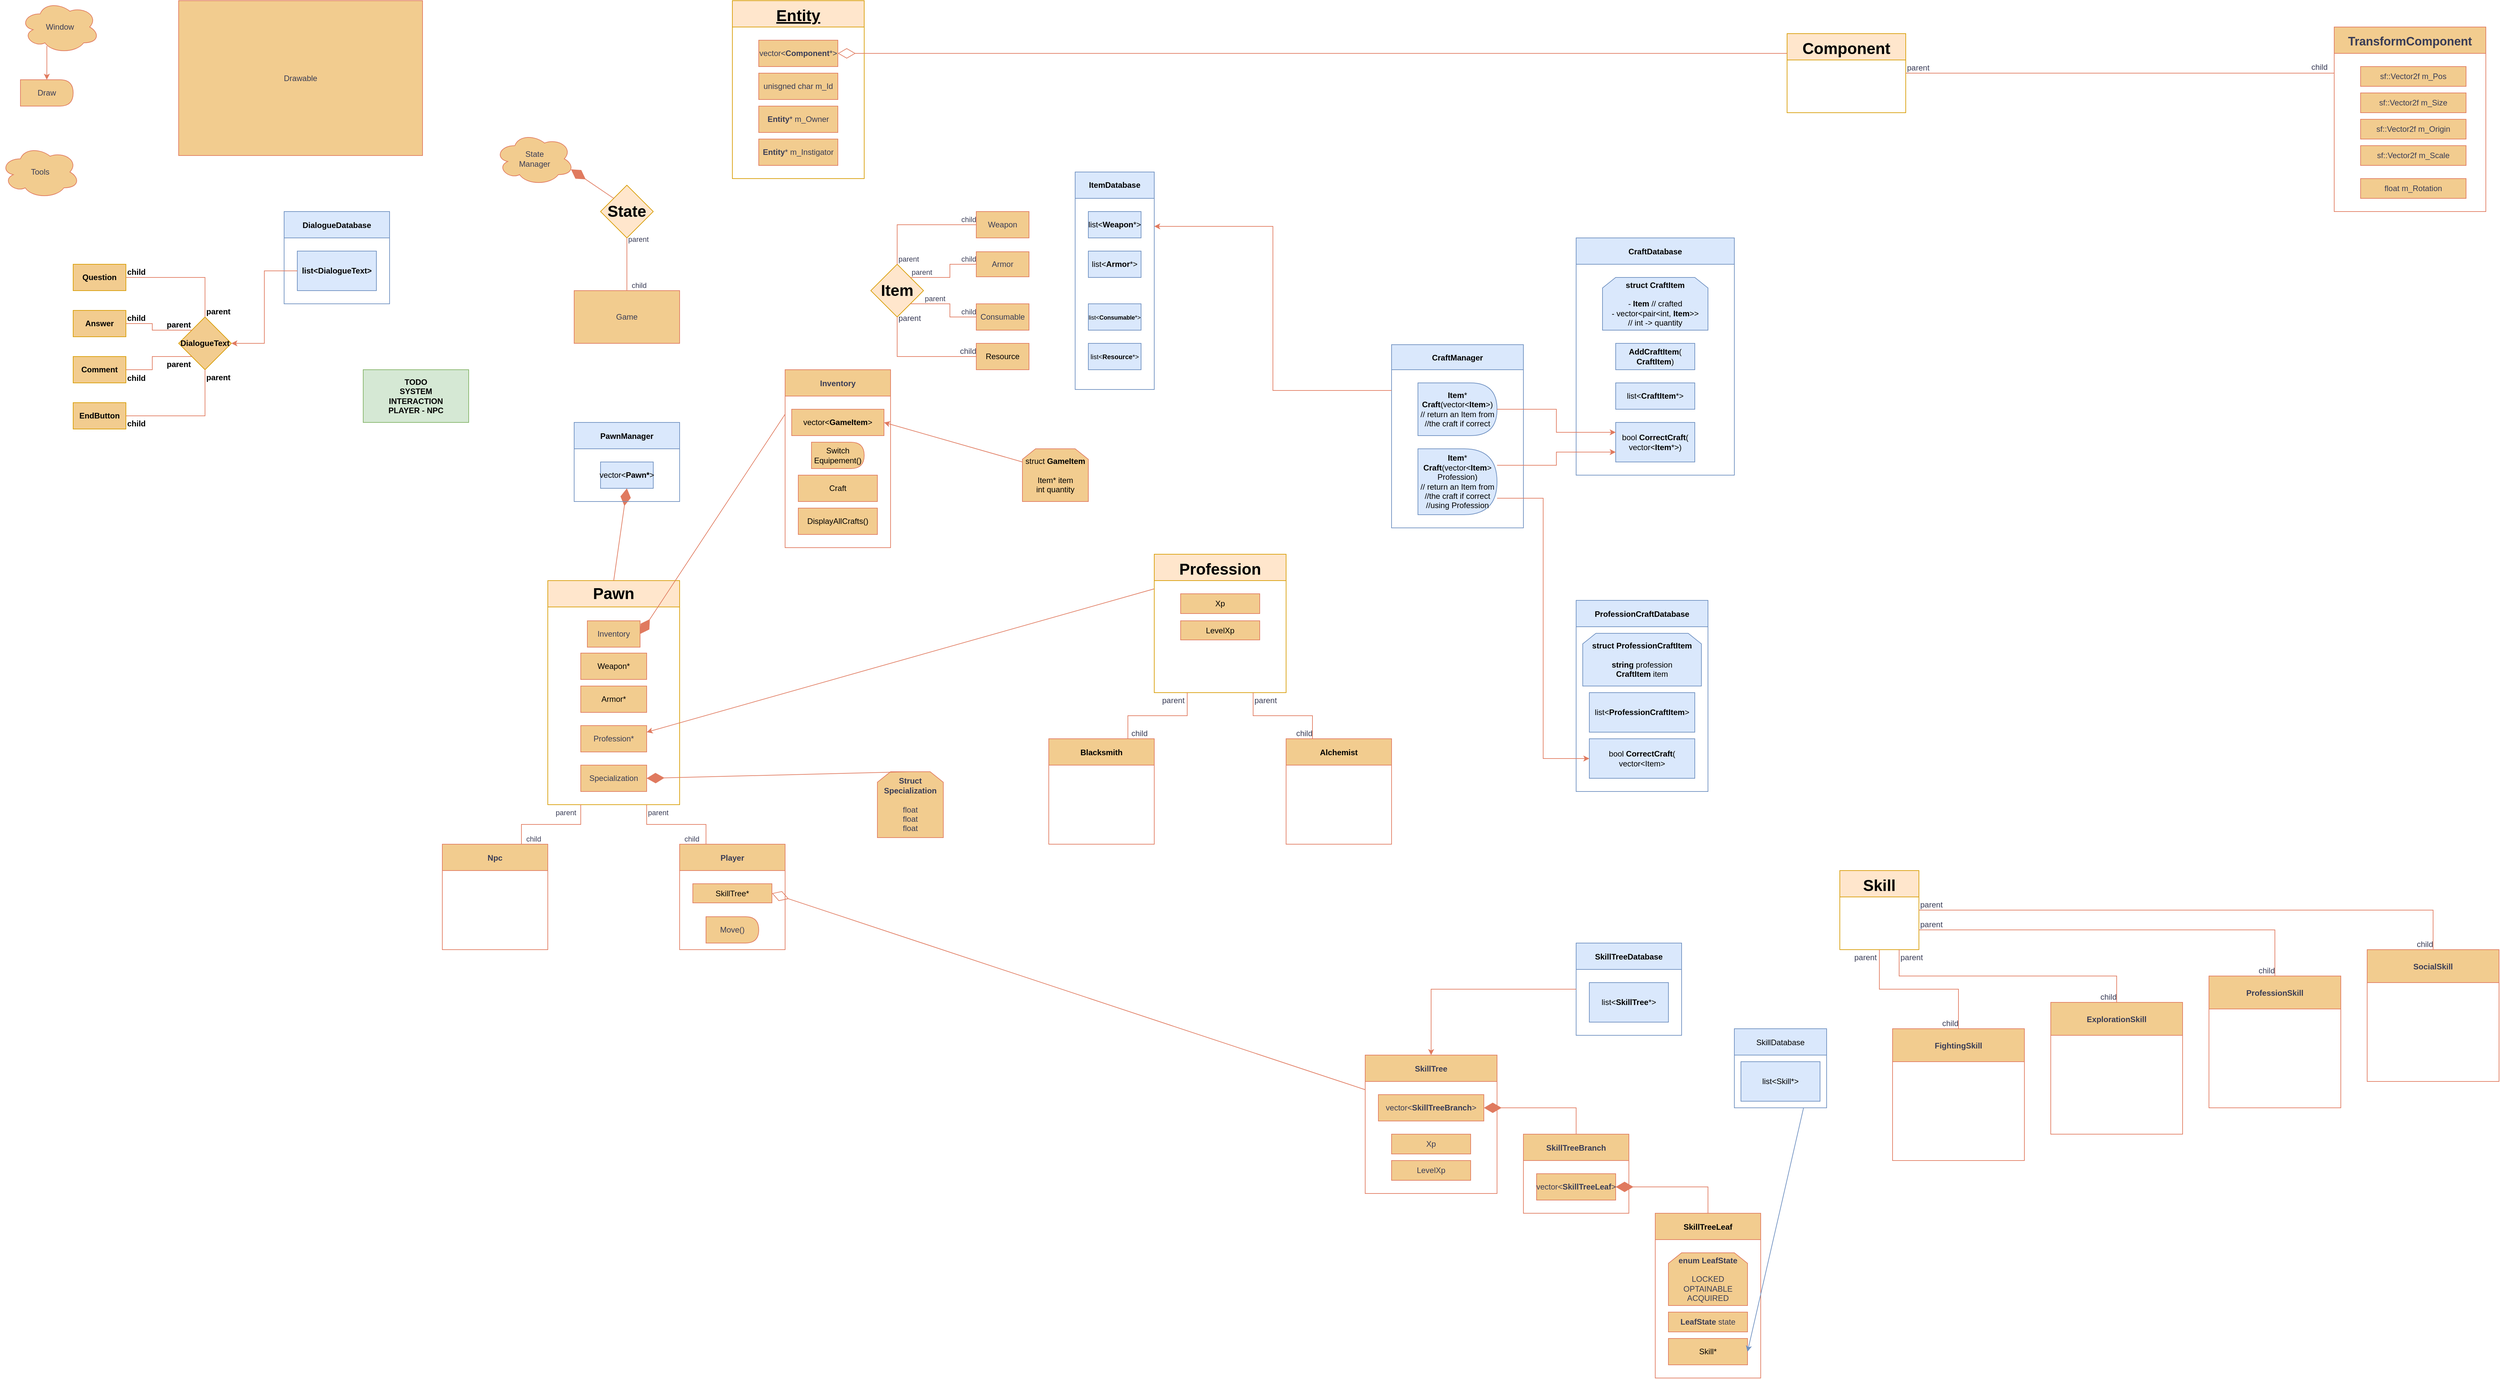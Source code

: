 <mxfile version="24.8.6">
  <diagram name="Page-1" id="PlWj3B3dQWKrGn9RvDhj">
    <mxGraphModel dx="1687" dy="868" grid="1" gridSize="10" guides="1" tooltips="1" connect="1" arrows="1" fold="1" page="1" pageScale="1" pageWidth="3840" pageHeight="2160" background="none" math="0" shadow="0">
      <root>
        <mxCell id="0" />
        <mxCell id="1" parent="0" />
        <mxCell id="kZ3E673snCELfS5Q31nj-23" value="Window" style="ellipse;shape=cloud;whiteSpace=wrap;html=1;labelBackgroundColor=none;rounded=0;fillColor=#F2CC8F;strokeColor=#E07A5F;fontColor=#393C56;" parent="1" vertex="1">
          <mxGeometry x="40" y="40" width="120" height="80" as="geometry" />
        </mxCell>
        <mxCell id="kZ3E673snCELfS5Q31nj-25" value="Tools" style="ellipse;shape=cloud;whiteSpace=wrap;html=1;labelBackgroundColor=none;rounded=0;fillColor=#F2CC8F;strokeColor=#E07A5F;fontColor=#393C56;" parent="1" vertex="1">
          <mxGeometry x="10" y="260" width="120" height="80" as="geometry" />
        </mxCell>
        <mxCell id="kZ3E673snCELfS5Q31nj-31" value="Draw" style="shape=delay;whiteSpace=wrap;html=1;labelBackgroundColor=none;rounded=0;fillColor=#F2CC8F;strokeColor=#E07A5F;fontColor=#393C56;" parent="1" vertex="1">
          <mxGeometry x="40" y="160" width="80" height="40" as="geometry" />
        </mxCell>
        <mxCell id="kZ3E673snCELfS5Q31nj-32" style="edgeStyle=orthogonalEdgeStyle;rounded=0;orthogonalLoop=1;jettySize=auto;html=1;exitX=0.334;exitY=0.859;exitDx=0;exitDy=0;exitPerimeter=0;entryX=0.5;entryY=0;entryDx=0;entryDy=0;labelBackgroundColor=none;fontColor=default;strokeColor=#E07A5F;" parent="1" source="kZ3E673snCELfS5Q31nj-23" target="kZ3E673snCELfS5Q31nj-31" edge="1">
          <mxGeometry relative="1" as="geometry" />
        </mxCell>
        <mxCell id="kZ3E673snCELfS5Q31nj-33" value="Rectangle" style="ellipse;shape=cloud;whiteSpace=wrap;html=1;labelBackgroundColor=none;rounded=0;fillColor=#F2CC8F;strokeColor=#E07A5F;fontColor=#393C56;" parent="1" vertex="1">
          <mxGeometry x="320" y="160" width="120" height="80" as="geometry" />
        </mxCell>
        <mxCell id="kZ3E673snCELfS5Q31nj-34" value="Text" style="ellipse;shape=cloud;whiteSpace=wrap;html=1;labelBackgroundColor=none;rounded=0;fillColor=#F2CC8F;strokeColor=#E07A5F;fontColor=#393C56;" parent="1" vertex="1">
          <mxGeometry x="480" y="160" width="120" height="80" as="geometry" />
        </mxCell>
        <mxCell id="kZ3E673snCELfS5Q31nj-35" value="Drawable" style="ellipse;shape=cloud;whiteSpace=wrap;html=1;labelBackgroundColor=none;rounded=0;fillColor=#F2CC8F;strokeColor=#E07A5F;fontColor=#393C56;" parent="1" vertex="1">
          <mxGeometry x="280" y="40" width="120" height="80" as="geometry" />
        </mxCell>
        <mxCell id="kZ3E673snCELfS5Q31nj-40" value="" style="shape=flexArrow;endArrow=classic;html=1;rounded=0;entryX=0.4;entryY=0.1;entryDx=0;entryDy=0;entryPerimeter=0;labelBackgroundColor=none;fontColor=default;strokeColor=#E07A5F;" parent="1" source="kZ3E673snCELfS5Q31nj-35" target="kZ3E673snCELfS5Q31nj-33" edge="1">
          <mxGeometry width="50" height="50" relative="1" as="geometry">
            <mxPoint x="490" y="240" as="sourcePoint" />
            <mxPoint x="540" y="190" as="targetPoint" />
          </mxGeometry>
        </mxCell>
        <mxCell id="kZ3E673snCELfS5Q31nj-41" value="" style="shape=flexArrow;endArrow=classic;html=1;rounded=0;exitX=0.8;exitY=0.8;exitDx=0;exitDy=0;exitPerimeter=0;labelBackgroundColor=none;fontColor=default;strokeColor=#E07A5F;" parent="1" source="kZ3E673snCELfS5Q31nj-35" target="kZ3E673snCELfS5Q31nj-34" edge="1">
          <mxGeometry width="50" height="50" relative="1" as="geometry">
            <mxPoint x="490" y="240" as="sourcePoint" />
            <mxPoint x="540" y="190" as="targetPoint" />
          </mxGeometry>
        </mxCell>
        <mxCell id="kZ3E673snCELfS5Q31nj-42" value="Drawable" style="rounded=0;whiteSpace=wrap;html=1;labelBackgroundColor=none;fillColor=#F2CC8F;strokeColor=#E07A5F;fontColor=#393C56;" parent="1" vertex="1">
          <mxGeometry x="280" y="40" width="370" height="235" as="geometry" />
        </mxCell>
        <mxCell id="kZ3E673snCELfS5Q31nj-60" value="State&lt;div&gt;Manager&lt;/div&gt;" style="ellipse;shape=cloud;whiteSpace=wrap;html=1;labelBackgroundColor=none;rounded=0;fillColor=#F2CC8F;strokeColor=#E07A5F;fontColor=#393C56;" parent="1" vertex="1">
          <mxGeometry x="760" y="240" width="120" height="80" as="geometry" />
        </mxCell>
        <mxCell id="kZ3E673snCELfS5Q31nj-62" value="&lt;b&gt;&lt;font style=&quot;font-size: 24px;&quot;&gt;State&lt;/font&gt;&lt;/b&gt;" style="rhombus;whiteSpace=wrap;html=1;labelBackgroundColor=none;rounded=0;fillColor=#ffe6cc;strokeColor=#d79b00;" parent="1" vertex="1">
          <mxGeometry x="920" y="320" width="80" height="80" as="geometry" />
        </mxCell>
        <mxCell id="kZ3E673snCELfS5Q31nj-66" value="Game" style="whiteSpace=wrap;html=1;labelBackgroundColor=none;rounded=0;fillColor=#F2CC8F;strokeColor=#E07A5F;fontColor=#393C56;" parent="1" vertex="1">
          <mxGeometry x="880" y="480" width="160" height="80" as="geometry" />
        </mxCell>
        <mxCell id="kZ3E673snCELfS5Q31nj-67" value="" style="endArrow=none;html=1;edgeStyle=orthogonalEdgeStyle;rounded=0;exitX=0.5;exitY=1;exitDx=0;exitDy=0;entryX=0.5;entryY=0;entryDx=0;entryDy=0;labelBackgroundColor=none;fontColor=default;strokeColor=#E07A5F;" parent="1" source="kZ3E673snCELfS5Q31nj-62" target="kZ3E673snCELfS5Q31nj-66" edge="1">
          <mxGeometry relative="1" as="geometry">
            <mxPoint x="1090" y="410" as="sourcePoint" />
            <mxPoint x="1250" y="410" as="targetPoint" />
          </mxGeometry>
        </mxCell>
        <mxCell id="kZ3E673snCELfS5Q31nj-68" value="parent" style="edgeLabel;resizable=0;html=1;align=left;verticalAlign=bottom;labelBackgroundColor=none;rounded=0;fontColor=#393C56;" parent="kZ3E673snCELfS5Q31nj-67" connectable="0" vertex="1">
          <mxGeometry x="-1" relative="1" as="geometry">
            <mxPoint y="10" as="offset" />
          </mxGeometry>
        </mxCell>
        <mxCell id="kZ3E673snCELfS5Q31nj-69" value="child" style="edgeLabel;resizable=0;html=1;align=right;verticalAlign=bottom;labelBackgroundColor=none;rounded=0;fontColor=#393C56;" parent="kZ3E673snCELfS5Q31nj-67" connectable="0" vertex="1">
          <mxGeometry x="1" relative="1" as="geometry">
            <mxPoint x="30" as="offset" />
          </mxGeometry>
        </mxCell>
        <mxCell id="kZ3E673snCELfS5Q31nj-72" value="ItemDatabase" style="swimlane;whiteSpace=wrap;html=1;startSize=40;labelBackgroundColor=none;rounded=0;fillColor=#dae8fc;strokeColor=#6c8ebf;" parent="1" vertex="1">
          <mxGeometry x="1640" y="300" width="120" height="330" as="geometry">
            <mxRectangle x="1400" y="410" width="90" height="30" as="alternateBounds" />
          </mxGeometry>
        </mxCell>
        <mxCell id="wERcz5VRjjp3bPj3p1RH-54" value="list&amp;lt;&lt;b&gt;Weapon&lt;/b&gt;*&amp;gt;" style="whiteSpace=wrap;html=1;strokeColor=#6c8ebf;fillColor=#dae8fc;" parent="kZ3E673snCELfS5Q31nj-72" vertex="1">
          <mxGeometry x="20" y="60" width="80" height="40" as="geometry" />
        </mxCell>
        <mxCell id="wERcz5VRjjp3bPj3p1RH-56" value="list&amp;lt;&lt;b&gt;Armor&lt;/b&gt;*&amp;gt;" style="whiteSpace=wrap;html=1;strokeColor=#6c8ebf;fillColor=#dae8fc;" parent="kZ3E673snCELfS5Q31nj-72" vertex="1">
          <mxGeometry x="20" y="120" width="80" height="40" as="geometry" />
        </mxCell>
        <mxCell id="wERcz5VRjjp3bPj3p1RH-57" value="&lt;font style=&quot;font-size: 9px;&quot;&gt;list&amp;lt;&lt;b&gt;Consumable&lt;/b&gt;*&amp;gt;&lt;/font&gt;" style="whiteSpace=wrap;html=1;strokeColor=#6c8ebf;fillColor=#dae8fc;" parent="kZ3E673snCELfS5Q31nj-72" vertex="1">
          <mxGeometry x="20" y="200" width="80" height="40" as="geometry" />
        </mxCell>
        <mxCell id="wERcz5VRjjp3bPj3p1RH-109" value="&lt;font style=&quot;font-size: 10px; font-weight: normal;&quot;&gt;list&amp;lt;&lt;/font&gt;&lt;font style=&quot;font-size: 10px;&quot;&gt;Resource&lt;/font&gt;&lt;font style=&quot;font-size: 10px; font-weight: normal;&quot;&gt;*&amp;gt;&lt;/font&gt;" style="whiteSpace=wrap;html=1;fillStyle=auto;strokeColor=#6c8ebf;align=center;verticalAlign=middle;fontFamily=Helvetica;fontSize=12;fontStyle=1;fillColor=#dae8fc;" parent="kZ3E673snCELfS5Q31nj-72" vertex="1">
          <mxGeometry x="20" y="260" width="80" height="40" as="geometry" />
        </mxCell>
        <mxCell id="kZ3E673snCELfS5Q31nj-102" value="&lt;font style=&quot;font-size: 24px;&quot;&gt;Pawn&lt;/font&gt;" style="swimlane;whiteSpace=wrap;html=1;startSize=40;labelBackgroundColor=none;rounded=0;fillColor=#ffe6cc;strokeColor=#d79b00;" parent="1" vertex="1">
          <mxGeometry x="840" y="920" width="200" height="340" as="geometry" />
        </mxCell>
        <mxCell id="wERcz5VRjjp3bPj3p1RH-38" value="Inventory" style="whiteSpace=wrap;html=1;labelBackgroundColor=none;rounded=0;fillColor=#F2CC8F;strokeColor=#E07A5F;fontColor=#393C56;" parent="kZ3E673snCELfS5Q31nj-102" vertex="1">
          <mxGeometry x="60" y="61" width="80" height="40" as="geometry" />
        </mxCell>
        <mxCell id="XGUxbLaPOQHml9Gsg8VW-108" value="Profession*" style="whiteSpace=wrap;html=1;rounded=0;strokeColor=#E07A5F;align=center;verticalAlign=middle;fontFamily=Helvetica;fontSize=12;fontColor=#393C56;labelBackgroundColor=none;fillColor=#F2CC8F;" parent="kZ3E673snCELfS5Q31nj-102" vertex="1">
          <mxGeometry x="50" y="220" width="100" height="40" as="geometry" />
        </mxCell>
        <mxCell id="XGUxbLaPOQHml9Gsg8VW-180" value="Specialization" style="whiteSpace=wrap;html=1;rounded=0;strokeColor=#E07A5F;align=center;verticalAlign=middle;fontFamily=Helvetica;fontSize=12;fontColor=#393C56;labelBackgroundColor=none;fillColor=#F2CC8F;" parent="kZ3E673snCELfS5Q31nj-102" vertex="1">
          <mxGeometry x="50" y="280" width="100" height="40" as="geometry" />
        </mxCell>
        <mxCell id="5dM5_76Hkjmq63weHWPZ-4" value="Armor*" style="whiteSpace=wrap;html=1;strokeColor=#E07A5F;fillColor=#F2CC8F;" parent="kZ3E673snCELfS5Q31nj-102" vertex="1">
          <mxGeometry x="50" y="160" width="100" height="40" as="geometry" />
        </mxCell>
        <mxCell id="wERcz5VRjjp3bPj3p1RH-4" value="Player" style="swimlane;startSize=40;labelBackgroundColor=none;rounded=0;fillColor=#F2CC8F;strokeColor=#E07A5F;fontColor=#393C56;" parent="1" vertex="1">
          <mxGeometry x="1040" y="1320" width="160" height="160" as="geometry" />
        </mxCell>
        <mxCell id="WcxHKJvS5WV7_76nwh8t-4" value="SkillTree*" style="whiteSpace=wrap;html=1;fillColor=#F2CC8F;strokeColor=#E07A5F;" parent="wERcz5VRjjp3bPj3p1RH-4" vertex="1">
          <mxGeometry x="20" y="60" width="120" height="29" as="geometry" />
        </mxCell>
        <mxCell id="wERcz5VRjjp3bPj3p1RH-42" value="Move()" style="shape=delay;whiteSpace=wrap;html=1;labelBackgroundColor=none;fillColor=#F2CC8F;strokeColor=#E07A5F;fontColor=#393C56;" parent="wERcz5VRjjp3bPj3p1RH-4" vertex="1">
          <mxGeometry x="40" y="110" width="80" height="40" as="geometry" />
        </mxCell>
        <mxCell id="wERcz5VRjjp3bPj3p1RH-5" value="" style="endArrow=none;html=1;edgeStyle=orthogonalEdgeStyle;rounded=0;exitX=0.75;exitY=1;exitDx=0;exitDy=0;entryX=0.25;entryY=0;entryDx=0;entryDy=0;labelBackgroundColor=none;fontColor=default;strokeColor=#E07A5F;" parent="1" source="kZ3E673snCELfS5Q31nj-102" target="wERcz5VRjjp3bPj3p1RH-4" edge="1">
          <mxGeometry relative="1" as="geometry">
            <mxPoint x="1080" y="880" as="sourcePoint" />
            <mxPoint x="1240" y="880" as="targetPoint" />
          </mxGeometry>
        </mxCell>
        <mxCell id="wERcz5VRjjp3bPj3p1RH-6" value="parent" style="edgeLabel;resizable=0;html=1;align=left;verticalAlign=bottom;labelBackgroundColor=none;rounded=0;fontColor=#393C56;" parent="wERcz5VRjjp3bPj3p1RH-5" connectable="0" vertex="1">
          <mxGeometry x="-1" relative="1" as="geometry">
            <mxPoint y="20" as="offset" />
          </mxGeometry>
        </mxCell>
        <mxCell id="wERcz5VRjjp3bPj3p1RH-7" value="child" style="edgeLabel;resizable=0;html=1;align=right;verticalAlign=bottom;labelBackgroundColor=none;rounded=0;fontColor=#393C56;" parent="wERcz5VRjjp3bPj3p1RH-5" connectable="0" vertex="1">
          <mxGeometry x="1" relative="1" as="geometry">
            <mxPoint x="-10" as="offset" />
          </mxGeometry>
        </mxCell>
        <mxCell id="wERcz5VRjjp3bPj3p1RH-8" value="Npc" style="swimlane;startSize=40;labelBackgroundColor=none;rounded=0;fillColor=#F2CC8F;strokeColor=#E07A5F;fontColor=#393C56;" parent="1" vertex="1">
          <mxGeometry x="680" y="1320" width="160" height="160" as="geometry" />
        </mxCell>
        <mxCell id="wERcz5VRjjp3bPj3p1RH-9" value="" style="endArrow=none;html=1;edgeStyle=orthogonalEdgeStyle;rounded=0;exitX=0.25;exitY=1;exitDx=0;exitDy=0;entryX=0.75;entryY=0;entryDx=0;entryDy=0;labelBackgroundColor=none;fontColor=default;strokeColor=#E07A5F;" parent="1" source="kZ3E673snCELfS5Q31nj-102" target="wERcz5VRjjp3bPj3p1RH-8" edge="1">
          <mxGeometry relative="1" as="geometry">
            <mxPoint x="710" y="880" as="sourcePoint" />
            <mxPoint x="870" y="880" as="targetPoint" />
          </mxGeometry>
        </mxCell>
        <mxCell id="wERcz5VRjjp3bPj3p1RH-10" value="parent" style="edgeLabel;resizable=0;html=1;align=left;verticalAlign=bottom;labelBackgroundColor=none;rounded=0;fontColor=#393C56;" parent="wERcz5VRjjp3bPj3p1RH-9" connectable="0" vertex="1">
          <mxGeometry x="-1" relative="1" as="geometry">
            <mxPoint x="-40" y="20" as="offset" />
          </mxGeometry>
        </mxCell>
        <mxCell id="wERcz5VRjjp3bPj3p1RH-11" value="child" style="edgeLabel;resizable=0;html=1;align=right;verticalAlign=bottom;labelBackgroundColor=none;rounded=0;fontColor=#393C56;" parent="wERcz5VRjjp3bPj3p1RH-9" connectable="0" vertex="1">
          <mxGeometry x="1" relative="1" as="geometry">
            <mxPoint x="30" as="offset" />
          </mxGeometry>
        </mxCell>
        <mxCell id="wERcz5VRjjp3bPj3p1RH-13" value="Inventory" style="swimlane;startSize=40;labelBackgroundColor=none;rounded=0;fillColor=#F2CC8F;strokeColor=#E07A5F;fontColor=#393C56;" parent="1" vertex="1">
          <mxGeometry x="1200" y="600" width="160" height="270" as="geometry">
            <mxRectangle x="880" y="690" width="90" height="40" as="alternateBounds" />
          </mxGeometry>
        </mxCell>
        <mxCell id="wERcz5VRjjp3bPj3p1RH-18" value="vector&amp;lt;&lt;b&gt;GameItem&lt;/b&gt;&lt;span style=&quot;background-color: initial;&quot;&gt;&amp;gt;&lt;/span&gt;" style="whiteSpace=wrap;html=1;labelBackgroundColor=none;rounded=0;fillColor=#F2CC8F;strokeColor=#E07A5F;" parent="wERcz5VRjjp3bPj3p1RH-13" vertex="1">
          <mxGeometry x="10" y="60" width="140" height="40" as="geometry" />
        </mxCell>
        <mxCell id="wERcz5VRjjp3bPj3p1RH-62" value="Switch&lt;div&gt;Equipement()&lt;/div&gt;" style="shape=delay;whiteSpace=wrap;html=1;strokeColor=#E07A5F;fillColor=#F2CC8F;" parent="wERcz5VRjjp3bPj3p1RH-13" vertex="1">
          <mxGeometry x="40" y="110" width="80" height="40" as="geometry" />
        </mxCell>
        <mxCell id="XGUxbLaPOQHml9Gsg8VW-16" value="Craft" style="whiteSpace=wrap;html=1;fillColor=#F2CC8F;strokeColor=#E07A5F;" parent="wERcz5VRjjp3bPj3p1RH-13" vertex="1">
          <mxGeometry x="20" y="160" width="120" height="40" as="geometry" />
        </mxCell>
        <mxCell id="XGUxbLaPOQHml9Gsg8VW-17" value="DisplayAllCrafts()" style="whiteSpace=wrap;html=1;fillColor=#F2CC8F;strokeColor=#E07A5F;" parent="wERcz5VRjjp3bPj3p1RH-13" vertex="1">
          <mxGeometry x="20" y="210" width="120" height="40" as="geometry" />
        </mxCell>
        <mxCell id="wERcz5VRjjp3bPj3p1RH-20" value="Weapon" style="whiteSpace=wrap;html=1;labelBackgroundColor=none;rounded=0;fillColor=#F2CC8F;strokeColor=#E07A5F;fontColor=#393C56;" parent="1" vertex="1">
          <mxGeometry x="1490" y="360" width="80" height="40" as="geometry" />
        </mxCell>
        <mxCell id="wERcz5VRjjp3bPj3p1RH-21" value="Armor" style="whiteSpace=wrap;html=1;labelBackgroundColor=none;rounded=0;fillColor=#F2CC8F;strokeColor=#E07A5F;fontColor=#393C56;" parent="1" vertex="1">
          <mxGeometry x="1490" y="421" width="80" height="38" as="geometry" />
        </mxCell>
        <mxCell id="wERcz5VRjjp3bPj3p1RH-22" value="Consumable" style="whiteSpace=wrap;html=1;labelBackgroundColor=none;rounded=0;fillColor=#F2CC8F;strokeColor=#E07A5F;fontColor=#393C56;" parent="1" vertex="1">
          <mxGeometry x="1490" y="500" width="80" height="40" as="geometry" />
        </mxCell>
        <mxCell id="wERcz5VRjjp3bPj3p1RH-23" value="&lt;font style=&quot;font-size: 24px;&quot;&gt;&lt;b&gt;Item&lt;/b&gt;&lt;/font&gt;" style="rhombus;whiteSpace=wrap;html=1;labelBackgroundColor=none;rounded=0;fillColor=#ffe6cc;strokeColor=#d79b00;" parent="1" vertex="1">
          <mxGeometry x="1330" y="440" width="80" height="80" as="geometry" />
        </mxCell>
        <mxCell id="wERcz5VRjjp3bPj3p1RH-25" value="" style="endArrow=none;html=1;edgeStyle=orthogonalEdgeStyle;rounded=0;exitX=0.5;exitY=0;exitDx=0;exitDy=0;entryX=0;entryY=0.5;entryDx=0;entryDy=0;labelBackgroundColor=none;fontColor=default;strokeColor=#E07A5F;" parent="1" source="wERcz5VRjjp3bPj3p1RH-23" target="wERcz5VRjjp3bPj3p1RH-20" edge="1">
          <mxGeometry relative="1" as="geometry">
            <mxPoint x="1430" y="430" as="sourcePoint" />
            <mxPoint x="1570" y="410" as="targetPoint" />
          </mxGeometry>
        </mxCell>
        <mxCell id="wERcz5VRjjp3bPj3p1RH-26" value="parent" style="edgeLabel;resizable=0;html=1;align=left;verticalAlign=bottom;labelBackgroundColor=none;rounded=0;fontColor=#393C56;" parent="wERcz5VRjjp3bPj3p1RH-25" connectable="0" vertex="1">
          <mxGeometry x="-1" relative="1" as="geometry" />
        </mxCell>
        <mxCell id="wERcz5VRjjp3bPj3p1RH-27" value="child" style="edgeLabel;resizable=0;html=1;align=right;verticalAlign=bottom;labelBackgroundColor=none;rounded=0;fontColor=#393C56;" parent="wERcz5VRjjp3bPj3p1RH-25" connectable="0" vertex="1">
          <mxGeometry x="1" relative="1" as="geometry" />
        </mxCell>
        <mxCell id="wERcz5VRjjp3bPj3p1RH-28" value="" style="endArrow=none;html=1;edgeStyle=orthogonalEdgeStyle;rounded=0;exitX=1;exitY=0;exitDx=0;exitDy=0;entryX=0;entryY=0.5;entryDx=0;entryDy=0;labelBackgroundColor=none;fontColor=default;strokeColor=#E07A5F;" parent="1" source="wERcz5VRjjp3bPj3p1RH-23" target="wERcz5VRjjp3bPj3p1RH-21" edge="1">
          <mxGeometry relative="1" as="geometry">
            <mxPoint x="1410" y="520" as="sourcePoint" />
            <mxPoint x="1570" y="520" as="targetPoint" />
          </mxGeometry>
        </mxCell>
        <mxCell id="wERcz5VRjjp3bPj3p1RH-29" value="parent" style="edgeLabel;resizable=0;html=1;align=left;verticalAlign=bottom;labelBackgroundColor=none;rounded=0;fontColor=#393C56;" parent="wERcz5VRjjp3bPj3p1RH-28" connectable="0" vertex="1">
          <mxGeometry x="-1" relative="1" as="geometry" />
        </mxCell>
        <mxCell id="wERcz5VRjjp3bPj3p1RH-30" value="child" style="edgeLabel;resizable=0;html=1;align=right;verticalAlign=bottom;labelBackgroundColor=none;rounded=0;fontColor=#393C56;" parent="wERcz5VRjjp3bPj3p1RH-28" connectable="0" vertex="1">
          <mxGeometry x="1" relative="1" as="geometry" />
        </mxCell>
        <mxCell id="wERcz5VRjjp3bPj3p1RH-31" value="" style="endArrow=none;html=1;edgeStyle=orthogonalEdgeStyle;rounded=0;exitX=1;exitY=1;exitDx=0;exitDy=0;entryX=0;entryY=0.5;entryDx=0;entryDy=0;labelBackgroundColor=none;fontColor=default;strokeColor=#E07A5F;" parent="1" source="wERcz5VRjjp3bPj3p1RH-23" target="wERcz5VRjjp3bPj3p1RH-22" edge="1">
          <mxGeometry relative="1" as="geometry">
            <mxPoint x="1420" y="580" as="sourcePoint" />
            <mxPoint x="1580" y="580" as="targetPoint" />
          </mxGeometry>
        </mxCell>
        <mxCell id="wERcz5VRjjp3bPj3p1RH-32" value="parent" style="edgeLabel;resizable=0;html=1;align=left;verticalAlign=bottom;labelBackgroundColor=none;rounded=0;fontColor=#393C56;" parent="wERcz5VRjjp3bPj3p1RH-31" connectable="0" vertex="1">
          <mxGeometry x="-1" relative="1" as="geometry">
            <mxPoint x="20" as="offset" />
          </mxGeometry>
        </mxCell>
        <mxCell id="wERcz5VRjjp3bPj3p1RH-33" value="child" style="edgeLabel;resizable=0;html=1;align=right;verticalAlign=bottom;labelBackgroundColor=none;rounded=0;fontColor=#393C56;" parent="wERcz5VRjjp3bPj3p1RH-31" connectable="0" vertex="1">
          <mxGeometry x="1" relative="1" as="geometry" />
        </mxCell>
        <mxCell id="wERcz5VRjjp3bPj3p1RH-50" value="" style="endArrow=diamondThin;endFill=1;endSize=24;html=1;rounded=0;strokeColor=#E07A5F;fontColor=#393C56;fillColor=#F2CC8F;exitX=0.5;exitY=0;exitDx=0;exitDy=0;entryX=0.5;entryY=1;entryDx=0;entryDy=0;" parent="1" source="kZ3E673snCELfS5Q31nj-102" target="wERcz5VRjjp3bPj3p1RH-72" edge="1">
          <mxGeometry width="160" relative="1" as="geometry">
            <mxPoint x="990" y="880" as="sourcePoint" />
            <mxPoint x="966.0" y="866" as="targetPoint" />
          </mxGeometry>
        </mxCell>
        <mxCell id="wERcz5VRjjp3bPj3p1RH-51" value="" style="endArrow=diamondThin;endFill=1;endSize=24;html=1;rounded=0;strokeColor=#E07A5F;fontColor=#393C56;fillColor=#F2CC8F;exitX=0;exitY=0;exitDx=0;exitDy=0;entryX=0.96;entryY=0.7;entryDx=0;entryDy=0;entryPerimeter=0;" parent="1" source="kZ3E673snCELfS5Q31nj-62" target="kZ3E673snCELfS5Q31nj-60" edge="1">
          <mxGeometry width="160" relative="1" as="geometry">
            <mxPoint x="900" y="280" as="sourcePoint" />
            <mxPoint x="1060" y="280" as="targetPoint" />
          </mxGeometry>
        </mxCell>
        <mxCell id="wERcz5VRjjp3bPj3p1RH-71" value="PawnManager" style="swimlane;strokeColor=#6c8ebf;fillColor=#dae8fc;startSize=40;" parent="1" vertex="1">
          <mxGeometry x="880" y="680" width="160" height="120" as="geometry" />
        </mxCell>
        <mxCell id="wERcz5VRjjp3bPj3p1RH-72" value="&lt;span style=&quot;font-weight: normal;&quot;&gt;vector&amp;lt;&lt;/span&gt;Pawn*&lt;span style=&quot;font-weight: normal;&quot;&gt;&amp;gt;&lt;/span&gt;" style="whiteSpace=wrap;html=1;strokeColor=#6c8ebf;align=center;verticalAlign=middle;fontFamily=Helvetica;fontSize=12;fontStyle=1;fillColor=#dae8fc;" parent="wERcz5VRjjp3bPj3p1RH-71" vertex="1">
          <mxGeometry x="40" y="60" width="80" height="40" as="geometry" />
        </mxCell>
        <mxCell id="wERcz5VRjjp3bPj3p1RH-78" value="DialogueDatabase" style="swimlane;strokeColor=#6c8ebf;align=center;verticalAlign=middle;fontFamily=Helvetica;fontSize=12;fontStyle=1;fillColor=#dae8fc;startSize=40;fillStyle=auto;" parent="1" vertex="1">
          <mxGeometry x="440" y="360" width="160" height="140" as="geometry" />
        </mxCell>
        <mxCell id="wERcz5VRjjp3bPj3p1RH-79" value="list&amp;lt;DialogueText&amp;gt;" style="whiteSpace=wrap;html=1;fillStyle=auto;strokeColor=#6c8ebf;align=center;verticalAlign=middle;fontFamily=Helvetica;fontSize=12;fontColor=default;fontStyle=1;fillColor=#dae8fc;" parent="wERcz5VRjjp3bPj3p1RH-78" vertex="1">
          <mxGeometry x="20" y="60" width="120" height="60" as="geometry" />
        </mxCell>
        <mxCell id="wERcz5VRjjp3bPj3p1RH-81" value="DialogueText" style="rhombus;whiteSpace=wrap;html=1;fillStyle=auto;strokeColor=#d79b00;align=center;verticalAlign=middle;fontFamily=Helvetica;fontSize=12;fontStyle=1;fillColor=#F2CC8F;" parent="1" vertex="1">
          <mxGeometry x="280" y="520" width="80" height="80" as="geometry" />
        </mxCell>
        <mxCell id="wERcz5VRjjp3bPj3p1RH-82" value="Question" style="whiteSpace=wrap;html=1;fillStyle=auto;strokeColor=#d79b00;align=center;verticalAlign=middle;fontFamily=Helvetica;fontSize=12;fontColor=default;fontStyle=1;fillColor=#F2CC8F;" parent="1" vertex="1">
          <mxGeometry x="120" y="440" width="80" height="40" as="geometry" />
        </mxCell>
        <mxCell id="wERcz5VRjjp3bPj3p1RH-83" value="Answer" style="whiteSpace=wrap;html=1;fillStyle=auto;strokeColor=#d79b00;align=center;verticalAlign=middle;fontFamily=Helvetica;fontSize=12;fontColor=default;fontStyle=1;fillColor=#F2CC8F;" parent="1" vertex="1">
          <mxGeometry x="120" y="510" width="80" height="40" as="geometry" />
        </mxCell>
        <mxCell id="wERcz5VRjjp3bPj3p1RH-84" value="Comment" style="whiteSpace=wrap;html=1;fillStyle=auto;strokeColor=#d79b00;align=center;verticalAlign=middle;fontFamily=Helvetica;fontSize=12;fontColor=default;fontStyle=1;fillColor=#F2CC8F;" parent="1" vertex="1">
          <mxGeometry x="120" y="580" width="80" height="40" as="geometry" />
        </mxCell>
        <mxCell id="wERcz5VRjjp3bPj3p1RH-85" value="EndButton" style="whiteSpace=wrap;html=1;fillStyle=auto;strokeColor=#d79b00;align=center;verticalAlign=middle;fontFamily=Helvetica;fontSize=12;fontColor=default;fontStyle=1;fillColor=#F2CC8F;" parent="1" vertex="1">
          <mxGeometry x="120" y="650" width="80" height="40" as="geometry" />
        </mxCell>
        <mxCell id="wERcz5VRjjp3bPj3p1RH-88" value="" style="endArrow=none;html=1;edgeStyle=orthogonalEdgeStyle;rounded=0;strokeColor=#E07A5F;fontFamily=Helvetica;fontSize=12;fontColor=default;fontStyle=1;fillColor=#F2CC8F;exitX=0.5;exitY=0;exitDx=0;exitDy=0;entryX=1;entryY=0.5;entryDx=0;entryDy=0;" parent="1" source="wERcz5VRjjp3bPj3p1RH-81" target="wERcz5VRjjp3bPj3p1RH-82" edge="1">
          <mxGeometry relative="1" as="geometry">
            <mxPoint x="400" y="400" as="sourcePoint" />
            <mxPoint x="560" y="400" as="targetPoint" />
          </mxGeometry>
        </mxCell>
        <mxCell id="wERcz5VRjjp3bPj3p1RH-89" value="parent" style="edgeLabel;resizable=0;html=1;align=left;verticalAlign=bottom;fillStyle=auto;strokeColor=#d79b00;fontFamily=Helvetica;fontSize=12;fontColor=default;fontStyle=1;fillColor=#ffe6cc;" parent="wERcz5VRjjp3bPj3p1RH-88" connectable="0" vertex="1">
          <mxGeometry x="-1" relative="1" as="geometry">
            <mxPoint as="offset" />
          </mxGeometry>
        </mxCell>
        <mxCell id="wERcz5VRjjp3bPj3p1RH-90" value="child" style="edgeLabel;resizable=0;html=1;align=right;verticalAlign=bottom;fillStyle=auto;strokeColor=#d79b00;fontFamily=Helvetica;fontSize=12;fontColor=default;fontStyle=1;fillColor=#ffe6cc;" parent="wERcz5VRjjp3bPj3p1RH-88" connectable="0" vertex="1">
          <mxGeometry x="1" relative="1" as="geometry">
            <mxPoint x="30" as="offset" />
          </mxGeometry>
        </mxCell>
        <mxCell id="wERcz5VRjjp3bPj3p1RH-91" value="" style="endArrow=none;html=1;edgeStyle=orthogonalEdgeStyle;rounded=0;strokeColor=#E07A5F;fontFamily=Helvetica;fontSize=12;fontColor=default;fontStyle=1;fillColor=#F2CC8F;exitX=0;exitY=0;exitDx=0;exitDy=0;entryX=1;entryY=0.5;entryDx=0;entryDy=0;" parent="1" source="wERcz5VRjjp3bPj3p1RH-81" target="wERcz5VRjjp3bPj3p1RH-83" edge="1">
          <mxGeometry relative="1" as="geometry">
            <mxPoint x="300" y="570" as="sourcePoint" />
            <mxPoint x="460" y="570" as="targetPoint" />
          </mxGeometry>
        </mxCell>
        <mxCell id="wERcz5VRjjp3bPj3p1RH-92" value="parent" style="edgeLabel;resizable=0;html=1;align=left;verticalAlign=bottom;fillStyle=auto;strokeColor=#d79b00;fontFamily=Helvetica;fontSize=12;fontColor=default;fontStyle=1;fillColor=#ffe6cc;" parent="wERcz5VRjjp3bPj3p1RH-91" connectable="0" vertex="1">
          <mxGeometry x="-1" relative="1" as="geometry">
            <mxPoint x="-40" y="60" as="offset" />
          </mxGeometry>
        </mxCell>
        <mxCell id="wERcz5VRjjp3bPj3p1RH-93" value="child" style="edgeLabel;resizable=0;html=1;align=right;verticalAlign=bottom;fillStyle=auto;strokeColor=#d79b00;fontFamily=Helvetica;fontSize=12;fontColor=default;fontStyle=1;fillColor=#ffe6cc;" parent="wERcz5VRjjp3bPj3p1RH-91" connectable="0" vertex="1">
          <mxGeometry x="1" relative="1" as="geometry">
            <mxPoint x="30" as="offset" />
          </mxGeometry>
        </mxCell>
        <mxCell id="wERcz5VRjjp3bPj3p1RH-94" value="" style="endArrow=none;html=1;edgeStyle=orthogonalEdgeStyle;rounded=0;strokeColor=#E07A5F;fontFamily=Helvetica;fontSize=12;fontColor=default;fontStyle=1;fillColor=#F2CC8F;exitX=0;exitY=1;exitDx=0;exitDy=0;entryX=1;entryY=0.5;entryDx=0;entryDy=0;" parent="1" source="wERcz5VRjjp3bPj3p1RH-81" target="wERcz5VRjjp3bPj3p1RH-84" edge="1">
          <mxGeometry relative="1" as="geometry">
            <mxPoint x="300" y="610" as="sourcePoint" />
            <mxPoint x="460" y="610" as="targetPoint" />
          </mxGeometry>
        </mxCell>
        <mxCell id="wERcz5VRjjp3bPj3p1RH-95" value="parent" style="edgeLabel;resizable=0;html=1;align=left;verticalAlign=bottom;fillStyle=auto;strokeColor=#d79b00;fontFamily=Helvetica;fontSize=12;fontColor=default;fontStyle=1;fillColor=#ffe6cc;" parent="wERcz5VRjjp3bPj3p1RH-94" connectable="0" vertex="1">
          <mxGeometry x="-1" relative="1" as="geometry">
            <mxPoint x="-40" y="-40" as="offset" />
          </mxGeometry>
        </mxCell>
        <mxCell id="wERcz5VRjjp3bPj3p1RH-96" value="child" style="edgeLabel;resizable=0;html=1;align=right;verticalAlign=bottom;fillStyle=auto;strokeColor=#d79b00;fontFamily=Helvetica;fontSize=12;fontColor=default;fontStyle=1;fillColor=#ffe6cc;" parent="wERcz5VRjjp3bPj3p1RH-94" connectable="0" vertex="1">
          <mxGeometry x="1" relative="1" as="geometry">
            <mxPoint x="30" y="21" as="offset" />
          </mxGeometry>
        </mxCell>
        <mxCell id="wERcz5VRjjp3bPj3p1RH-97" value="" style="endArrow=none;html=1;edgeStyle=orthogonalEdgeStyle;rounded=0;strokeColor=#E07A5F;fontFamily=Helvetica;fontSize=12;fontColor=default;fontStyle=1;fillColor=#F2CC8F;exitX=0.5;exitY=1;exitDx=0;exitDy=0;entryX=1;entryY=0.5;entryDx=0;entryDy=0;" parent="1" source="wERcz5VRjjp3bPj3p1RH-81" target="wERcz5VRjjp3bPj3p1RH-85" edge="1">
          <mxGeometry relative="1" as="geometry">
            <mxPoint x="330" y="640" as="sourcePoint" />
            <mxPoint x="490" y="640" as="targetPoint" />
          </mxGeometry>
        </mxCell>
        <mxCell id="wERcz5VRjjp3bPj3p1RH-98" value="parent" style="edgeLabel;resizable=0;html=1;align=left;verticalAlign=bottom;fillStyle=auto;strokeColor=#d79b00;fontFamily=Helvetica;fontSize=12;fontColor=default;fontStyle=1;fillColor=#ffe6cc;" parent="wERcz5VRjjp3bPj3p1RH-97" connectable="0" vertex="1">
          <mxGeometry x="-1" relative="1" as="geometry">
            <mxPoint y="20" as="offset" />
          </mxGeometry>
        </mxCell>
        <mxCell id="wERcz5VRjjp3bPj3p1RH-99" value="child" style="edgeLabel;resizable=0;html=1;align=right;verticalAlign=bottom;fillStyle=auto;strokeColor=#d79b00;fontFamily=Helvetica;fontSize=12;fontColor=default;fontStyle=1;fillColor=#ffe6cc;" parent="wERcz5VRjjp3bPj3p1RH-97" connectable="0" vertex="1">
          <mxGeometry x="1" relative="1" as="geometry">
            <mxPoint x="30" y="20" as="offset" />
          </mxGeometry>
        </mxCell>
        <mxCell id="wERcz5VRjjp3bPj3p1RH-101" style="edgeStyle=orthogonalEdgeStyle;rounded=0;orthogonalLoop=1;jettySize=auto;html=1;exitX=0;exitY=0.5;exitDx=0;exitDy=0;entryX=1;entryY=0.5;entryDx=0;entryDy=0;strokeColor=#E07A5F;fontFamily=Helvetica;fontSize=12;fontColor=default;fontStyle=1;fillColor=#F2CC8F;" parent="1" source="wERcz5VRjjp3bPj3p1RH-79" target="wERcz5VRjjp3bPj3p1RH-81" edge="1">
          <mxGeometry relative="1" as="geometry" />
        </mxCell>
        <mxCell id="wERcz5VRjjp3bPj3p1RH-105" value="&lt;span style=&quot;font-weight: normal;&quot;&gt;Resource&lt;/span&gt;" style="whiteSpace=wrap;html=1;fillStyle=auto;align=center;verticalAlign=middle;fontFamily=Helvetica;fontSize=12;fontStyle=1;fillColor=#F2CC8F;strokeColor=#E07A5F;" parent="1" vertex="1">
          <mxGeometry x="1490" y="560" width="80" height="40" as="geometry" />
        </mxCell>
        <mxCell id="wERcz5VRjjp3bPj3p1RH-112" value="TODO&lt;div&gt;SYSTEM&lt;/div&gt;&lt;div&gt;INTERACTION&lt;/div&gt;&lt;div&gt;PLAYER - NPC&lt;/div&gt;" style="whiteSpace=wrap;html=1;fillStyle=auto;strokeColor=#82b366;align=center;verticalAlign=middle;fontFamily=Helvetica;fontSize=12;fontStyle=1;fillColor=#d5e8d4;" parent="1" vertex="1">
          <mxGeometry x="560" y="600" width="160" height="80" as="geometry" />
        </mxCell>
        <mxCell id="XGUxbLaPOQHml9Gsg8VW-2" value="CraftManager" style="swimlane;fillColor=#dae8fc;strokeColor=#6c8ebf;startSize=38;" parent="1" vertex="1">
          <mxGeometry x="2120" y="562" width="200" height="278" as="geometry" />
        </mxCell>
        <mxCell id="XGUxbLaPOQHml9Gsg8VW-7" value="&lt;b&gt;Item&lt;/b&gt;* &lt;b&gt;Craft&lt;/b&gt;(vector&amp;lt;&lt;b&gt;Item&lt;/b&gt;&amp;gt;)&lt;div&gt;// return an Item from //the craft if correct&lt;/div&gt;" style="shape=delay;whiteSpace=wrap;html=1;fillColor=#dae8fc;strokeColor=#6c8ebf;" parent="XGUxbLaPOQHml9Gsg8VW-2" vertex="1">
          <mxGeometry x="40" y="58" width="120" height="80" as="geometry" />
        </mxCell>
        <mxCell id="XGUxbLaPOQHml9Gsg8VW-53" value="&lt;b&gt;Item&lt;/b&gt;*&lt;div&gt;&lt;b&gt;Craft&lt;/b&gt;(vector&amp;lt;&lt;b&gt;Item&lt;/b&gt;&amp;gt;&lt;div&gt;Profession)&lt;div&gt;// return an Item from //the craft if correct&lt;/div&gt;&lt;/div&gt;&lt;div&gt;//using Profession&lt;/div&gt;&lt;/div&gt;" style="shape=delay;whiteSpace=wrap;html=1;fillColor=#dae8fc;strokeColor=#6c8ebf;" parent="XGUxbLaPOQHml9Gsg8VW-2" vertex="1">
          <mxGeometry x="40" y="158" width="120" height="100" as="geometry" />
        </mxCell>
        <mxCell id="XGUxbLaPOQHml9Gsg8VW-3" value="CraftDatabase" style="swimlane;fillColor=#dae8fc;strokeColor=#6c8ebf;startSize=40;" parent="1" vertex="1">
          <mxGeometry x="2400" y="400" width="240" height="360" as="geometry" />
        </mxCell>
        <mxCell id="XGUxbLaPOQHml9Gsg8VW-4" value="list&amp;lt;&lt;b&gt;CraftItem&lt;/b&gt;*&amp;gt;" style="whiteSpace=wrap;html=1;fillColor=#dae8fc;strokeColor=#6c8ebf;" parent="XGUxbLaPOQHml9Gsg8VW-3" vertex="1">
          <mxGeometry x="60" y="220" width="120" height="40" as="geometry" />
        </mxCell>
        <mxCell id="XGUxbLaPOQHml9Gsg8VW-8" value="&lt;font size=&quot;1&quot;&gt;&lt;b style=&quot;font-size: 12px;&quot;&gt;struct&lt;/b&gt;&lt;/font&gt;&amp;nbsp;&lt;b&gt;CraftItem&lt;/b&gt;&lt;div&gt;&lt;b&gt;&lt;br&gt;&lt;/b&gt;&lt;div&gt;- &lt;b&gt;Item&lt;/b&gt; // crafted&lt;/div&gt;&lt;div&gt;- vector&amp;lt;pair&amp;lt;int, &lt;b&gt;Item&lt;/b&gt;&amp;gt;&amp;gt;&lt;/div&gt;&lt;div&gt;// int -&amp;gt; quantity&lt;/div&gt;&lt;/div&gt;" style="shape=loopLimit;whiteSpace=wrap;html=1;fillColor=#dae8fc;strokeColor=#6c8ebf;" parent="XGUxbLaPOQHml9Gsg8VW-3" vertex="1">
          <mxGeometry x="40" y="60" width="160" height="80" as="geometry" />
        </mxCell>
        <mxCell id="XGUxbLaPOQHml9Gsg8VW-14" value="bool &lt;b&gt;CorrectCraft&lt;/b&gt;(&lt;div&gt;vector&amp;lt;&lt;b&gt;Item&lt;/b&gt;*&amp;gt;)&lt;/div&gt;" style="whiteSpace=wrap;html=1;fillColor=#dae8fc;strokeColor=#6c8ebf;" parent="XGUxbLaPOQHml9Gsg8VW-3" vertex="1">
          <mxGeometry x="60" y="280" width="120" height="60" as="geometry" />
        </mxCell>
        <mxCell id="XGUxbLaPOQHml9Gsg8VW-44" value="&lt;b&gt;AddCraftItem&lt;/b&gt;(&lt;div&gt;&lt;b&gt;CraftItem&lt;/b&gt;)&lt;/div&gt;" style="whiteSpace=wrap;html=1;rounded=0;strokeColor=#6c8ebf;align=center;verticalAlign=middle;fontFamily=Helvetica;fontSize=12;labelBackgroundColor=none;fillColor=#dae8fc;" parent="XGUxbLaPOQHml9Gsg8VW-3" vertex="1">
          <mxGeometry x="60" y="160" width="120" height="40" as="geometry" />
        </mxCell>
        <mxCell id="XGUxbLaPOQHml9Gsg8VW-15" style="edgeStyle=orthogonalEdgeStyle;rounded=0;orthogonalLoop=1;jettySize=auto;html=1;exitX=1;exitY=0.5;exitDx=0;exitDy=0;entryX=0;entryY=0.5;entryDx=0;entryDy=0;strokeColor=none;" parent="1" source="XGUxbLaPOQHml9Gsg8VW-7" target="XGUxbLaPOQHml9Gsg8VW-14" edge="1">
          <mxGeometry relative="1" as="geometry" />
        </mxCell>
        <mxCell id="WcxHKJvS5WV7_76nwh8t-2" style="rounded=0;orthogonalLoop=1;jettySize=auto;html=1;exitX=0;exitY=0.25;exitDx=0;exitDy=0;entryX=1;entryY=0.25;entryDx=0;entryDy=0;strokeColor=#E07A5F;" parent="1" source="XGUxbLaPOQHml9Gsg8VW-22" target="XGUxbLaPOQHml9Gsg8VW-108" edge="1">
          <mxGeometry relative="1" as="geometry" />
        </mxCell>
        <mxCell id="XGUxbLaPOQHml9Gsg8VW-22" value="Profession" style="swimlane;startSize=40;fillColor=#ffe6cc;strokeColor=#d79b00;fontSize=24;" parent="1" vertex="1">
          <mxGeometry x="1760" y="880" width="200" height="210" as="geometry" />
        </mxCell>
        <mxCell id="XGUxbLaPOQHml9Gsg8VW-26" value="Xp" style="whiteSpace=wrap;html=1;fillColor=#F2CC8F;strokeColor=#E07A5F;" parent="XGUxbLaPOQHml9Gsg8VW-22" vertex="1">
          <mxGeometry x="40" y="60" width="120" height="30" as="geometry" />
        </mxCell>
        <mxCell id="XGUxbLaPOQHml9Gsg8VW-27" value="LevelXp" style="whiteSpace=wrap;html=1;fillColor=#F2CC8F;strokeColor=#E07A5F;" parent="XGUxbLaPOQHml9Gsg8VW-22" vertex="1">
          <mxGeometry x="40" y="101" width="120" height="29" as="geometry" />
        </mxCell>
        <mxCell id="XGUxbLaPOQHml9Gsg8VW-24" value="Blacksmith" style="swimlane;fillColor=#F2CC8F;strokeColor=#E07A5F;startSize=40;" parent="1" vertex="1">
          <mxGeometry x="1600" y="1160" width="160" height="160" as="geometry">
            <mxRectangle x="2040" y="1120" width="100" height="40" as="alternateBounds" />
          </mxGeometry>
        </mxCell>
        <mxCell id="XGUxbLaPOQHml9Gsg8VW-25" value="Alchemist" style="swimlane;startSize=40;fillColor=#F2CC8F;strokeColor=#E07A5F;" parent="1" vertex="1">
          <mxGeometry x="1960" y="1160" width="160" height="160" as="geometry" />
        </mxCell>
        <mxCell id="XGUxbLaPOQHml9Gsg8VW-35" value="" style="endArrow=none;html=1;edgeStyle=orthogonalEdgeStyle;rounded=0;strokeColor=#E07A5F;align=center;verticalAlign=middle;fontFamily=Helvetica;fontSize=12;fontColor=#393C56;labelBackgroundColor=none;exitX=0.25;exitY=1;exitDx=0;exitDy=0;entryX=0.75;entryY=0;entryDx=0;entryDy=0;" parent="1" source="XGUxbLaPOQHml9Gsg8VW-22" target="XGUxbLaPOQHml9Gsg8VW-24" edge="1">
          <mxGeometry relative="1" as="geometry">
            <mxPoint x="1810" y="1230" as="sourcePoint" />
            <mxPoint x="1970" y="1230" as="targetPoint" />
          </mxGeometry>
        </mxCell>
        <mxCell id="XGUxbLaPOQHml9Gsg8VW-36" value="parent" style="edgeLabel;resizable=0;html=1;align=left;verticalAlign=bottom;rounded=0;strokeColor=#E07A5F;fontFamily=Helvetica;fontSize=12;fontColor=#393C56;labelBackgroundColor=none;fillColor=#F2CC8F;" parent="XGUxbLaPOQHml9Gsg8VW-35" connectable="0" vertex="1">
          <mxGeometry x="-1" relative="1" as="geometry">
            <mxPoint x="-40" y="20" as="offset" />
          </mxGeometry>
        </mxCell>
        <mxCell id="XGUxbLaPOQHml9Gsg8VW-37" value="child" style="edgeLabel;resizable=0;html=1;align=right;verticalAlign=bottom;rounded=0;strokeColor=#E07A5F;fontFamily=Helvetica;fontSize=12;fontColor=#393C56;labelBackgroundColor=none;fillColor=#F2CC8F;" parent="XGUxbLaPOQHml9Gsg8VW-35" connectable="0" vertex="1">
          <mxGeometry x="1" relative="1" as="geometry">
            <mxPoint x="30" as="offset" />
          </mxGeometry>
        </mxCell>
        <mxCell id="XGUxbLaPOQHml9Gsg8VW-38" value="" style="endArrow=none;html=1;edgeStyle=orthogonalEdgeStyle;rounded=0;strokeColor=#E07A5F;align=center;verticalAlign=middle;fontFamily=Helvetica;fontSize=12;fontColor=#393C56;labelBackgroundColor=none;exitX=0.75;exitY=1;exitDx=0;exitDy=0;entryX=0.25;entryY=0;entryDx=0;entryDy=0;" parent="1" source="XGUxbLaPOQHml9Gsg8VW-22" target="XGUxbLaPOQHml9Gsg8VW-25" edge="1">
          <mxGeometry relative="1" as="geometry">
            <mxPoint x="1810" y="1230" as="sourcePoint" />
            <mxPoint x="1970" y="1230" as="targetPoint" />
          </mxGeometry>
        </mxCell>
        <mxCell id="XGUxbLaPOQHml9Gsg8VW-39" value="parent" style="edgeLabel;resizable=0;html=1;align=left;verticalAlign=bottom;rounded=0;strokeColor=#E07A5F;fontFamily=Helvetica;fontSize=12;fontColor=#393C56;labelBackgroundColor=none;fillColor=#F2CC8F;" parent="XGUxbLaPOQHml9Gsg8VW-38" connectable="0" vertex="1">
          <mxGeometry x="-1" relative="1" as="geometry">
            <mxPoint y="20" as="offset" />
          </mxGeometry>
        </mxCell>
        <mxCell id="XGUxbLaPOQHml9Gsg8VW-40" value="child" style="edgeLabel;resizable=0;html=1;align=right;verticalAlign=bottom;rounded=0;strokeColor=#E07A5F;fontFamily=Helvetica;fontSize=12;fontColor=#393C56;labelBackgroundColor=none;fillColor=#F2CC8F;" parent="XGUxbLaPOQHml9Gsg8VW-38" connectable="0" vertex="1">
          <mxGeometry x="1" relative="1" as="geometry" />
        </mxCell>
        <mxCell id="XGUxbLaPOQHml9Gsg8VW-43" value="ProfessionCraftDatabase" style="swimlane;rounded=0;strokeColor=#6c8ebf;align=center;verticalAlign=middle;fontFamily=Helvetica;fontSize=12;labelBackgroundColor=none;fillColor=#dae8fc;startSize=40;" parent="1" vertex="1">
          <mxGeometry x="2400" y="950" width="200" height="290" as="geometry" />
        </mxCell>
        <mxCell id="XGUxbLaPOQHml9Gsg8VW-57" value="bool &lt;b&gt;CorrectCraft&lt;/b&gt;(&lt;div&gt;vector&amp;lt;Item&amp;gt;&lt;/div&gt;" style="whiteSpace=wrap;html=1;rounded=0;strokeColor=#6c8ebf;align=center;verticalAlign=middle;fontFamily=Helvetica;fontSize=12;labelBackgroundColor=none;fillColor=#dae8fc;" parent="XGUxbLaPOQHml9Gsg8VW-43" vertex="1">
          <mxGeometry x="20" y="210" width="160" height="60" as="geometry" />
        </mxCell>
        <mxCell id="5dM5_76Hkjmq63weHWPZ-20" value="list&amp;lt;&lt;b&gt;ProfessionCraftItem&lt;/b&gt;&amp;gt;" style="whiteSpace=wrap;html=1;rounded=0;strokeColor=#6c8ebf;align=center;verticalAlign=middle;fontFamily=Helvetica;fontSize=12;labelBackgroundColor=none;fillColor=#dae8fc;" parent="XGUxbLaPOQHml9Gsg8VW-43" vertex="1">
          <mxGeometry x="20" y="140" width="160" height="60" as="geometry" />
        </mxCell>
        <mxCell id="5dM5_76Hkjmq63weHWPZ-23" value="&lt;font size=&quot;1&quot;&gt;&lt;b style=&quot;font-size: 12px;&quot;&gt;struct&lt;/b&gt;&lt;/font&gt;&amp;nbsp;&lt;b&gt;ProfessionCraftItem&lt;/b&gt;&lt;div&gt;&lt;b&gt;&lt;br&gt;&lt;/b&gt;&lt;/div&gt;&lt;div&gt;&lt;b&gt;string&lt;/b&gt; profession&lt;/div&gt;&lt;div&gt;&lt;b&gt;CraftItem&lt;/b&gt;&amp;nbsp;item&lt;/div&gt;" style="shape=loopLimit;whiteSpace=wrap;html=1;fillColor=#dae8fc;strokeColor=#6c8ebf;" parent="XGUxbLaPOQHml9Gsg8VW-43" vertex="1">
          <mxGeometry x="10" y="50" width="180" height="80" as="geometry" />
        </mxCell>
        <mxCell id="XGUxbLaPOQHml9Gsg8VW-55" value="" style="endArrow=classic;html=1;rounded=0;strokeColor=#E07A5F;align=center;verticalAlign=middle;fontFamily=Helvetica;fontSize=12;fontColor=#393C56;labelBackgroundColor=none;edgeStyle=orthogonalEdgeStyle;exitX=1;exitY=0.5;exitDx=0;exitDy=0;entryX=0;entryY=0.25;entryDx=0;entryDy=0;" parent="1" source="XGUxbLaPOQHml9Gsg8VW-7" target="XGUxbLaPOQHml9Gsg8VW-14" edge="1">
          <mxGeometry width="50" height="50" relative="1" as="geometry">
            <mxPoint x="2350" y="710" as="sourcePoint" />
            <mxPoint x="2400" y="660" as="targetPoint" />
          </mxGeometry>
        </mxCell>
        <mxCell id="XGUxbLaPOQHml9Gsg8VW-59" value="" style="endArrow=classic;html=1;rounded=0;strokeColor=#E07A5F;align=center;verticalAlign=middle;fontFamily=Helvetica;fontSize=12;fontColor=#393C56;labelBackgroundColor=none;edgeStyle=orthogonalEdgeStyle;exitX=1;exitY=0.75;exitDx=0;exitDy=0;entryX=0;entryY=0.5;entryDx=0;entryDy=0;" parent="1" source="XGUxbLaPOQHml9Gsg8VW-53" target="XGUxbLaPOQHml9Gsg8VW-57" edge="1">
          <mxGeometry width="50" height="50" relative="1" as="geometry">
            <mxPoint x="2210" y="930" as="sourcePoint" />
            <mxPoint x="2260" y="880" as="targetPoint" />
          </mxGeometry>
        </mxCell>
        <mxCell id="XGUxbLaPOQHml9Gsg8VW-63" value="" style="endArrow=classic;html=1;rounded=0;strokeColor=#E07A5F;align=center;verticalAlign=middle;fontFamily=Helvetica;fontSize=12;fontColor=#393C56;labelBackgroundColor=none;edgeStyle=orthogonalEdgeStyle;exitX=1;exitY=0.25;exitDx=0;exitDy=0;entryX=0;entryY=0.75;entryDx=0;entryDy=0;" parent="1" source="XGUxbLaPOQHml9Gsg8VW-53" target="XGUxbLaPOQHml9Gsg8VW-14" edge="1">
          <mxGeometry width="50" height="50" relative="1" as="geometry">
            <mxPoint x="2560" y="840" as="sourcePoint" />
            <mxPoint x="2610" y="790" as="targetPoint" />
          </mxGeometry>
        </mxCell>
        <mxCell id="XGUxbLaPOQHml9Gsg8VW-64" value="" style="endArrow=classic;html=1;rounded=0;strokeColor=#E07A5F;align=center;verticalAlign=middle;fontFamily=Helvetica;fontSize=12;fontColor=#393C56;labelBackgroundColor=none;edgeStyle=orthogonalEdgeStyle;exitX=0;exitY=0.25;exitDx=0;exitDy=0;entryX=1;entryY=0.25;entryDx=0;entryDy=0;" parent="1" source="XGUxbLaPOQHml9Gsg8VW-2" target="kZ3E673snCELfS5Q31nj-72" edge="1">
          <mxGeometry width="50" height="50" relative="1" as="geometry">
            <mxPoint x="2190" y="530" as="sourcePoint" />
            <mxPoint x="2240" y="480" as="targetPoint" />
          </mxGeometry>
        </mxCell>
        <mxCell id="XGUxbLaPOQHml9Gsg8VW-84" value="SkillTree" style="swimlane;rounded=0;strokeColor=#E07A5F;align=center;verticalAlign=middle;fontFamily=Helvetica;fontSize=12;fontColor=#393C56;labelBackgroundColor=none;fillColor=#F2CC8F;startSize=40;" parent="1" vertex="1">
          <mxGeometry x="2080" y="1640" width="200" height="210" as="geometry" />
        </mxCell>
        <mxCell id="XGUxbLaPOQHml9Gsg8VW-85" value="vector&amp;lt;&lt;b&gt;SkillTreeBranch&lt;/b&gt;&amp;gt;" style="whiteSpace=wrap;html=1;rounded=0;strokeColor=#E07A5F;align=center;verticalAlign=middle;fontFamily=Helvetica;fontSize=12;fontColor=#393C56;labelBackgroundColor=none;fillColor=#F2CC8F;" parent="XGUxbLaPOQHml9Gsg8VW-84" vertex="1">
          <mxGeometry x="20" y="60" width="160" height="40" as="geometry" />
        </mxCell>
        <mxCell id="XGUxbLaPOQHml9Gsg8VW-99" value="Xp" style="whiteSpace=wrap;html=1;rounded=0;strokeColor=#E07A5F;align=center;verticalAlign=middle;fontFamily=Helvetica;fontSize=12;fontColor=#393C56;labelBackgroundColor=none;fillColor=#F2CC8F;" parent="XGUxbLaPOQHml9Gsg8VW-84" vertex="1">
          <mxGeometry x="40" y="120" width="120" height="30" as="geometry" />
        </mxCell>
        <mxCell id="XGUxbLaPOQHml9Gsg8VW-100" value="LevelXp" style="whiteSpace=wrap;html=1;rounded=0;strokeColor=#E07A5F;align=center;verticalAlign=middle;fontFamily=Helvetica;fontSize=12;fontColor=#393C56;labelBackgroundColor=none;fillColor=#F2CC8F;" parent="XGUxbLaPOQHml9Gsg8VW-84" vertex="1">
          <mxGeometry x="40" y="160" width="120" height="30" as="geometry" />
        </mxCell>
        <mxCell id="XGUxbLaPOQHml9Gsg8VW-86" value="SkillTreeBranch" style="swimlane;rounded=0;strokeColor=#E07A5F;align=center;verticalAlign=middle;fontFamily=Helvetica;fontSize=12;fontColor=#393C56;labelBackgroundColor=none;fillColor=#F2CC8F;startSize=40;" parent="1" vertex="1">
          <mxGeometry x="2320" y="1760" width="160" height="120" as="geometry" />
        </mxCell>
        <mxCell id="XGUxbLaPOQHml9Gsg8VW-87" value="vector&amp;lt;&lt;b&gt;SkillTreeLeaf&lt;/b&gt;&amp;gt;" style="whiteSpace=wrap;html=1;rounded=0;strokeColor=#E07A5F;align=center;verticalAlign=middle;fontFamily=Helvetica;fontSize=12;fontColor=#393C56;labelBackgroundColor=none;fillColor=#F2CC8F;" parent="XGUxbLaPOQHml9Gsg8VW-86" vertex="1">
          <mxGeometry x="20" y="60" width="120" height="40" as="geometry" />
        </mxCell>
        <mxCell id="XGUxbLaPOQHml9Gsg8VW-88" value="SkillTreeLeaf" style="swimlane;rounded=0;strokeColor=#E07A5F;align=center;verticalAlign=middle;fontFamily=Helvetica;fontSize=12;labelBackgroundColor=none;fillColor=#F2CC8F;startSize=40;" parent="1" vertex="1">
          <mxGeometry x="2520" y="1880" width="160" height="250" as="geometry" />
        </mxCell>
        <mxCell id="XGUxbLaPOQHml9Gsg8VW-89" value="Skill*" style="whiteSpace=wrap;html=1;rounded=0;strokeColor=#E07A5F;align=center;verticalAlign=middle;fontFamily=Helvetica;fontSize=12;labelBackgroundColor=none;fillColor=#F2CC8F;" parent="XGUxbLaPOQHml9Gsg8VW-88" vertex="1">
          <mxGeometry x="20" y="190" width="120" height="40" as="geometry" />
        </mxCell>
        <mxCell id="XGUxbLaPOQHml9Gsg8VW-104" value="&lt;b&gt;enum LeafState&lt;/b&gt;&lt;div&gt;&lt;br&gt;&lt;/div&gt;&lt;div&gt;LOCKED&lt;/div&gt;&lt;div&gt;OPTAINABLE&lt;/div&gt;&lt;div&gt;ACQUIRED&lt;/div&gt;" style="shape=loopLimit;whiteSpace=wrap;html=1;rounded=0;strokeColor=#E07A5F;align=center;verticalAlign=middle;fontFamily=Helvetica;fontSize=12;fontColor=#393C56;labelBackgroundColor=none;fillColor=#F2CC8F;" parent="XGUxbLaPOQHml9Gsg8VW-88" vertex="1">
          <mxGeometry x="20" y="60" width="120" height="80" as="geometry" />
        </mxCell>
        <mxCell id="XGUxbLaPOQHml9Gsg8VW-106" value="&lt;b&gt;LeafState&lt;/b&gt;&amp;nbsp;state" style="whiteSpace=wrap;html=1;rounded=0;strokeColor=#E07A5F;align=center;verticalAlign=middle;fontFamily=Helvetica;fontSize=12;fontColor=#393C56;labelBackgroundColor=none;fillColor=#F2CC8F;" parent="XGUxbLaPOQHml9Gsg8VW-88" vertex="1">
          <mxGeometry x="20" y="150" width="120" height="30" as="geometry" />
        </mxCell>
        <mxCell id="XGUxbLaPOQHml9Gsg8VW-92" value="" style="endArrow=diamondThin;endFill=1;endSize=24;html=1;rounded=0;strokeColor=#E07A5F;align=center;verticalAlign=middle;fontFamily=Helvetica;fontSize=12;fontColor=#393C56;labelBackgroundColor=none;edgeStyle=orthogonalEdgeStyle;exitX=0.5;exitY=0;exitDx=0;exitDy=0;entryX=1;entryY=0.5;entryDx=0;entryDy=0;" parent="1" source="XGUxbLaPOQHml9Gsg8VW-86" target="XGUxbLaPOQHml9Gsg8VW-85" edge="1">
          <mxGeometry width="160" relative="1" as="geometry">
            <mxPoint x="2610" y="1580" as="sourcePoint" />
            <mxPoint x="2770" y="1580" as="targetPoint" />
          </mxGeometry>
        </mxCell>
        <mxCell id="XGUxbLaPOQHml9Gsg8VW-93" value="" style="endArrow=diamondThin;endFill=1;endSize=24;html=1;rounded=0;strokeColor=#E07A5F;align=center;verticalAlign=middle;fontFamily=Helvetica;fontSize=12;fontColor=#393C56;labelBackgroundColor=none;edgeStyle=orthogonalEdgeStyle;exitX=0.5;exitY=0;exitDx=0;exitDy=0;entryX=1;entryY=0.5;entryDx=0;entryDy=0;" parent="1" source="XGUxbLaPOQHml9Gsg8VW-88" target="XGUxbLaPOQHml9Gsg8VW-87" edge="1">
          <mxGeometry width="160" relative="1" as="geometry">
            <mxPoint x="2570" y="1840" as="sourcePoint" />
            <mxPoint x="2730" y="1840" as="targetPoint" />
          </mxGeometry>
        </mxCell>
        <mxCell id="XGUxbLaPOQHml9Gsg8VW-107" value="Skill" style="swimlane;rounded=0;strokeColor=#d79b00;align=center;verticalAlign=middle;fontFamily=Helvetica;fontSize=24;labelBackgroundColor=none;fillColor=#ffe6cc;startSize=40;" parent="1" vertex="1">
          <mxGeometry x="2800" y="1360" width="120" height="120" as="geometry" />
        </mxCell>
        <mxCell id="XGUxbLaPOQHml9Gsg8VW-110" value="" style="endArrow=none;html=1;edgeStyle=orthogonalEdgeStyle;rounded=0;strokeColor=#E07A5F;align=center;verticalAlign=middle;fontFamily=Helvetica;fontSize=12;fontColor=#393C56;labelBackgroundColor=none;exitX=0.5;exitY=1;exitDx=0;exitDy=0;entryX=0;entryY=0.5;entryDx=0;entryDy=0;" parent="1" source="wERcz5VRjjp3bPj3p1RH-23" target="wERcz5VRjjp3bPj3p1RH-105" edge="1">
          <mxGeometry relative="1" as="geometry">
            <mxPoint x="1510" y="700" as="sourcePoint" />
            <mxPoint x="1670" y="700" as="targetPoint" />
          </mxGeometry>
        </mxCell>
        <mxCell id="XGUxbLaPOQHml9Gsg8VW-111" value="parent" style="edgeLabel;resizable=0;html=1;align=left;verticalAlign=bottom;rounded=0;strokeColor=#E07A5F;fontFamily=Helvetica;fontSize=12;fontColor=#393C56;labelBackgroundColor=none;fillColor=#F2CC8F;" parent="XGUxbLaPOQHml9Gsg8VW-110" connectable="0" vertex="1">
          <mxGeometry x="-1" relative="1" as="geometry">
            <mxPoint y="10" as="offset" />
          </mxGeometry>
        </mxCell>
        <mxCell id="XGUxbLaPOQHml9Gsg8VW-112" value="child" style="edgeLabel;resizable=0;html=1;align=right;verticalAlign=bottom;rounded=0;strokeColor=#E07A5F;fontFamily=Helvetica;fontSize=12;fontColor=#393C56;labelBackgroundColor=none;fillColor=#F2CC8F;" parent="XGUxbLaPOQHml9Gsg8VW-110" connectable="0" vertex="1">
          <mxGeometry x="1" relative="1" as="geometry" />
        </mxCell>
        <mxCell id="XGUxbLaPOQHml9Gsg8VW-114" value="" style="endArrow=diamondThin;endFill=1;endSize=24;html=1;rounded=0;strokeColor=#E07A5F;align=center;verticalAlign=middle;fontFamily=Helvetica;fontSize=12;fontColor=#393C56;labelBackgroundColor=none;exitX=0;exitY=0.25;exitDx=0;exitDy=0;entryX=1;entryY=0.5;entryDx=0;entryDy=0;" parent="1" source="wERcz5VRjjp3bPj3p1RH-13" target="wERcz5VRjjp3bPj3p1RH-38" edge="1">
          <mxGeometry width="160" relative="1" as="geometry">
            <mxPoint x="1080" y="910" as="sourcePoint" />
            <mxPoint x="1240" y="910" as="targetPoint" />
          </mxGeometry>
        </mxCell>
        <mxCell id="XGUxbLaPOQHml9Gsg8VW-116" value="FightingSkill" style="swimlane;rounded=0;strokeColor=#E07A5F;align=center;verticalAlign=middle;fontFamily=Helvetica;fontSize=12;fontColor=#393C56;labelBackgroundColor=none;fillColor=#F2CC8F;startSize=50;" parent="1" vertex="1">
          <mxGeometry x="2880" y="1600" width="200" height="200" as="geometry" />
        </mxCell>
        <mxCell id="XGUxbLaPOQHml9Gsg8VW-117" value="ProfessionSkill" style="swimlane;rounded=0;strokeColor=#E07A5F;align=center;verticalAlign=middle;fontFamily=Helvetica;fontSize=12;fontColor=#393C56;labelBackgroundColor=none;fillColor=#F2CC8F;startSize=50;" parent="1" vertex="1">
          <mxGeometry x="3360" y="1520" width="200" height="200" as="geometry" />
        </mxCell>
        <mxCell id="XGUxbLaPOQHml9Gsg8VW-118" value="ExplorationSkill" style="swimlane;rounded=0;strokeColor=#E07A5F;align=center;verticalAlign=middle;fontFamily=Helvetica;fontSize=12;fontColor=#393C56;labelBackgroundColor=none;fillColor=#F2CC8F;startSize=50;" parent="1" vertex="1">
          <mxGeometry x="3120" y="1560" width="200" height="200" as="geometry" />
        </mxCell>
        <mxCell id="XGUxbLaPOQHml9Gsg8VW-119" value="SocialSkill" style="swimlane;rounded=0;strokeColor=#E07A5F;align=center;verticalAlign=middle;fontFamily=Helvetica;fontSize=12;fontColor=#393C56;labelBackgroundColor=none;fillColor=#F2CC8F;startSize=50;" parent="1" vertex="1">
          <mxGeometry x="3600" y="1480" width="200" height="200" as="geometry" />
        </mxCell>
        <mxCell id="XGUxbLaPOQHml9Gsg8VW-120" value="" style="endArrow=none;html=1;edgeStyle=orthogonalEdgeStyle;rounded=0;strokeColor=#E07A5F;align=center;verticalAlign=middle;fontFamily=Helvetica;fontSize=12;fontColor=#393C56;labelBackgroundColor=none;exitX=0.5;exitY=1;exitDx=0;exitDy=0;entryX=0.5;entryY=0;entryDx=0;entryDy=0;" parent="1" source="XGUxbLaPOQHml9Gsg8VW-107" target="XGUxbLaPOQHml9Gsg8VW-116" edge="1">
          <mxGeometry relative="1" as="geometry">
            <mxPoint x="2710" y="1590" as="sourcePoint" />
            <mxPoint x="2870" y="1590" as="targetPoint" />
          </mxGeometry>
        </mxCell>
        <mxCell id="XGUxbLaPOQHml9Gsg8VW-121" value="parent" style="edgeLabel;resizable=0;html=1;align=left;verticalAlign=bottom;rounded=0;strokeColor=#E07A5F;fontFamily=Helvetica;fontSize=12;fontColor=#393C56;labelBackgroundColor=none;fillColor=#F2CC8F;" parent="XGUxbLaPOQHml9Gsg8VW-120" connectable="0" vertex="1">
          <mxGeometry x="-1" relative="1" as="geometry">
            <mxPoint x="-40" y="20" as="offset" />
          </mxGeometry>
        </mxCell>
        <mxCell id="XGUxbLaPOQHml9Gsg8VW-122" value="child" style="edgeLabel;resizable=0;html=1;align=right;verticalAlign=bottom;rounded=0;strokeColor=#E07A5F;fontFamily=Helvetica;fontSize=12;fontColor=#393C56;labelBackgroundColor=none;fillColor=#F2CC8F;" parent="XGUxbLaPOQHml9Gsg8VW-120" connectable="0" vertex="1">
          <mxGeometry x="1" relative="1" as="geometry" />
        </mxCell>
        <mxCell id="XGUxbLaPOQHml9Gsg8VW-123" value="" style="endArrow=none;html=1;edgeStyle=orthogonalEdgeStyle;rounded=0;strokeColor=#E07A5F;align=center;verticalAlign=middle;fontFamily=Helvetica;fontSize=12;fontColor=#393C56;labelBackgroundColor=none;exitX=0.75;exitY=1;exitDx=0;exitDy=0;entryX=0.5;entryY=0;entryDx=0;entryDy=0;" parent="1" source="XGUxbLaPOQHml9Gsg8VW-107" target="XGUxbLaPOQHml9Gsg8VW-118" edge="1">
          <mxGeometry relative="1" as="geometry">
            <mxPoint x="2720" y="1600" as="sourcePoint" />
            <mxPoint x="2880" y="1600" as="targetPoint" />
          </mxGeometry>
        </mxCell>
        <mxCell id="XGUxbLaPOQHml9Gsg8VW-124" value="parent" style="edgeLabel;resizable=0;html=1;align=left;verticalAlign=bottom;rounded=0;strokeColor=#E07A5F;fontFamily=Helvetica;fontSize=12;fontColor=#393C56;labelBackgroundColor=none;fillColor=#F2CC8F;" parent="XGUxbLaPOQHml9Gsg8VW-123" connectable="0" vertex="1">
          <mxGeometry x="-1" relative="1" as="geometry">
            <mxPoint y="20" as="offset" />
          </mxGeometry>
        </mxCell>
        <mxCell id="XGUxbLaPOQHml9Gsg8VW-125" value="child" style="edgeLabel;resizable=0;html=1;align=right;verticalAlign=bottom;rounded=0;strokeColor=#E07A5F;fontFamily=Helvetica;fontSize=12;fontColor=#393C56;labelBackgroundColor=none;fillColor=#F2CC8F;" parent="XGUxbLaPOQHml9Gsg8VW-123" connectable="0" vertex="1">
          <mxGeometry x="1" relative="1" as="geometry" />
        </mxCell>
        <mxCell id="XGUxbLaPOQHml9Gsg8VW-126" value="" style="endArrow=none;html=1;edgeStyle=orthogonalEdgeStyle;rounded=0;strokeColor=#E07A5F;align=center;verticalAlign=middle;fontFamily=Helvetica;fontSize=12;fontColor=#393C56;labelBackgroundColor=none;exitX=1;exitY=0.75;exitDx=0;exitDy=0;entryX=0.5;entryY=0;entryDx=0;entryDy=0;" parent="1" source="XGUxbLaPOQHml9Gsg8VW-107" target="XGUxbLaPOQHml9Gsg8VW-117" edge="1">
          <mxGeometry relative="1" as="geometry">
            <mxPoint x="2730" y="1610" as="sourcePoint" />
            <mxPoint x="2890" y="1610" as="targetPoint" />
          </mxGeometry>
        </mxCell>
        <mxCell id="XGUxbLaPOQHml9Gsg8VW-127" value="parent" style="edgeLabel;resizable=0;html=1;align=left;verticalAlign=bottom;rounded=0;strokeColor=#E07A5F;fontFamily=Helvetica;fontSize=12;fontColor=#393C56;labelBackgroundColor=none;fillColor=#F2CC8F;" parent="XGUxbLaPOQHml9Gsg8VW-126" connectable="0" vertex="1">
          <mxGeometry x="-1" relative="1" as="geometry" />
        </mxCell>
        <mxCell id="XGUxbLaPOQHml9Gsg8VW-128" value="child" style="edgeLabel;resizable=0;html=1;align=right;verticalAlign=bottom;rounded=0;strokeColor=#E07A5F;fontFamily=Helvetica;fontSize=12;fontColor=#393C56;labelBackgroundColor=none;fillColor=#F2CC8F;" parent="XGUxbLaPOQHml9Gsg8VW-126" connectable="0" vertex="1">
          <mxGeometry x="1" relative="1" as="geometry" />
        </mxCell>
        <mxCell id="XGUxbLaPOQHml9Gsg8VW-129" value="" style="endArrow=none;html=1;edgeStyle=orthogonalEdgeStyle;rounded=0;strokeColor=#E07A5F;align=center;verticalAlign=middle;fontFamily=Helvetica;fontSize=12;fontColor=#393C56;labelBackgroundColor=none;exitX=1;exitY=0.5;exitDx=0;exitDy=0;entryX=0.5;entryY=0;entryDx=0;entryDy=0;" parent="1" source="XGUxbLaPOQHml9Gsg8VW-107" target="XGUxbLaPOQHml9Gsg8VW-119" edge="1">
          <mxGeometry relative="1" as="geometry">
            <mxPoint x="2740" y="1620" as="sourcePoint" />
            <mxPoint x="2900" y="1620" as="targetPoint" />
          </mxGeometry>
        </mxCell>
        <mxCell id="XGUxbLaPOQHml9Gsg8VW-130" value="parent" style="edgeLabel;resizable=0;html=1;align=left;verticalAlign=bottom;rounded=0;strokeColor=#E07A5F;fontFamily=Helvetica;fontSize=12;fontColor=#393C56;labelBackgroundColor=none;fillColor=#F2CC8F;" parent="XGUxbLaPOQHml9Gsg8VW-129" connectable="0" vertex="1">
          <mxGeometry x="-1" relative="1" as="geometry" />
        </mxCell>
        <mxCell id="XGUxbLaPOQHml9Gsg8VW-131" value="child" style="edgeLabel;resizable=0;html=1;align=right;verticalAlign=bottom;rounded=0;strokeColor=#E07A5F;fontFamily=Helvetica;fontSize=12;fontColor=#393C56;labelBackgroundColor=none;fillColor=#F2CC8F;" parent="XGUxbLaPOQHml9Gsg8VW-129" connectable="0" vertex="1">
          <mxGeometry x="1" relative="1" as="geometry" />
        </mxCell>
        <mxCell id="XGUxbLaPOQHml9Gsg8VW-165" value="SkillTreeDatabase" style="swimlane;rounded=0;strokeColor=#6c8ebf;align=center;verticalAlign=middle;fontFamily=Helvetica;fontSize=12;labelBackgroundColor=none;fillColor=#dae8fc;startSize=40;" parent="1" vertex="1">
          <mxGeometry x="2400" y="1470" width="160" height="140" as="geometry" />
        </mxCell>
        <mxCell id="XGUxbLaPOQHml9Gsg8VW-166" value="list&amp;lt;&lt;b&gt;SkillTree&lt;/b&gt;*&amp;gt;" style="whiteSpace=wrap;html=1;rounded=0;strokeColor=#6c8ebf;align=center;verticalAlign=middle;fontFamily=Helvetica;fontSize=12;labelBackgroundColor=none;fillColor=#dae8fc;" parent="XGUxbLaPOQHml9Gsg8VW-165" vertex="1">
          <mxGeometry x="20" y="60" width="120" height="60" as="geometry" />
        </mxCell>
        <mxCell id="XGUxbLaPOQHml9Gsg8VW-168" value="" style="endArrow=classic;html=1;rounded=0;strokeColor=#E07A5F;align=center;verticalAlign=middle;fontFamily=Helvetica;fontSize=12;fontColor=#393C56;labelBackgroundColor=none;edgeStyle=orthogonalEdgeStyle;exitX=0;exitY=0.5;exitDx=0;exitDy=0;entryX=0.5;entryY=0;entryDx=0;entryDy=0;" parent="1" source="XGUxbLaPOQHml9Gsg8VW-165" target="XGUxbLaPOQHml9Gsg8VW-84" edge="1">
          <mxGeometry width="50" height="50" relative="1" as="geometry">
            <mxPoint x="2440" y="1550" as="sourcePoint" />
            <mxPoint x="2490" y="1500" as="targetPoint" />
          </mxGeometry>
        </mxCell>
        <mxCell id="XGUxbLaPOQHml9Gsg8VW-179" value="&lt;b&gt;Struct&lt;/b&gt;&lt;div&gt;&lt;b&gt;Specialization&lt;/b&gt;&lt;/div&gt;&lt;div&gt;&lt;b&gt;&lt;br&gt;&lt;/b&gt;&lt;/div&gt;&lt;div&gt;float&lt;/div&gt;&lt;div&gt;float&lt;/div&gt;&lt;div&gt;float&lt;/div&gt;" style="shape=loopLimit;whiteSpace=wrap;html=1;rounded=0;strokeColor=#E07A5F;align=center;verticalAlign=middle;fontFamily=Helvetica;fontSize=12;fontColor=#393C56;labelBackgroundColor=none;fillColor=#F2CC8F;" parent="1" vertex="1">
          <mxGeometry x="1340" y="1210" width="100" height="100" as="geometry" />
        </mxCell>
        <mxCell id="XGUxbLaPOQHml9Gsg8VW-182" value="" style="endArrow=diamondThin;endFill=1;endSize=24;html=1;rounded=0;strokeColor=#E07A5F;align=center;verticalAlign=middle;fontFamily=Helvetica;fontSize=12;fontColor=#393C56;labelBackgroundColor=none;exitX=0.5;exitY=0;exitDx=0;exitDy=0;entryX=1;entryY=0.5;entryDx=0;entryDy=0;" parent="1" source="XGUxbLaPOQHml9Gsg8VW-179" target="XGUxbLaPOQHml9Gsg8VW-180" edge="1">
          <mxGeometry width="160" relative="1" as="geometry">
            <mxPoint x="1130" y="1130" as="sourcePoint" />
            <mxPoint x="1290" y="1130" as="targetPoint" />
          </mxGeometry>
        </mxCell>
        <mxCell id="XGUxbLaPOQHml9Gsg8VW-183" value="Entity" style="swimlane;rounded=0;strokeColor=#d79b00;align=center;verticalAlign=middle;fontFamily=Helvetica;fontSize=24;labelBackgroundColor=none;fillColor=#ffe6cc;startSize=40;fontStyle=5" parent="1" vertex="1">
          <mxGeometry x="1120" y="40" width="200" height="270" as="geometry" />
        </mxCell>
        <mxCell id="XGUxbLaPOQHml9Gsg8VW-186" value="unisgned char m_Id" style="whiteSpace=wrap;html=1;rounded=0;strokeColor=#E07A5F;align=center;verticalAlign=middle;fontFamily=Helvetica;fontSize=12;fontColor=#393C56;labelBackgroundColor=none;fillColor=#F2CC8F;" parent="XGUxbLaPOQHml9Gsg8VW-183" vertex="1">
          <mxGeometry x="40" y="110" width="120" height="40" as="geometry" />
        </mxCell>
        <mxCell id="XGUxbLaPOQHml9Gsg8VW-187" value="&lt;b&gt;Entity&lt;/b&gt;* m_Owner" style="whiteSpace=wrap;html=1;rounded=0;strokeColor=#E07A5F;align=center;verticalAlign=middle;fontFamily=Helvetica;fontSize=12;fontColor=#393C56;labelBackgroundColor=none;fillColor=#F2CC8F;" parent="XGUxbLaPOQHml9Gsg8VW-183" vertex="1">
          <mxGeometry x="40" y="160" width="120" height="40" as="geometry" />
        </mxCell>
        <mxCell id="XGUxbLaPOQHml9Gsg8VW-188" value="&lt;b&gt;Entity&lt;/b&gt;* m_Instigator" style="whiteSpace=wrap;html=1;rounded=0;strokeColor=#E07A5F;align=center;verticalAlign=middle;fontFamily=Helvetica;fontSize=12;fontColor=#393C56;labelBackgroundColor=none;fillColor=#F2CC8F;" parent="XGUxbLaPOQHml9Gsg8VW-183" vertex="1">
          <mxGeometry x="40" y="210" width="120" height="40" as="geometry" />
        </mxCell>
        <mxCell id="XGUxbLaPOQHml9Gsg8VW-184" value="vector&amp;lt;&lt;b&gt;Component&lt;/b&gt;*&amp;gt;" style="whiteSpace=wrap;html=1;rounded=0;strokeColor=#E07A5F;align=center;verticalAlign=middle;fontFamily=Helvetica;fontSize=12;fontColor=#393C56;labelBackgroundColor=none;fillColor=#F2CC8F;" parent="XGUxbLaPOQHml9Gsg8VW-183" vertex="1">
          <mxGeometry x="40" y="60" width="120" height="40" as="geometry" />
        </mxCell>
        <mxCell id="XGUxbLaPOQHml9Gsg8VW-185" value="Component" style="swimlane;rounded=0;strokeColor=#d79b00;align=center;verticalAlign=middle;fontFamily=Helvetica;fontSize=24;labelBackgroundColor=none;fillColor=#ffe6cc;startSize=40;fontStyle=1;horizontal=1;" parent="1" vertex="1">
          <mxGeometry x="2720" y="90" width="180" height="120" as="geometry">
            <mxRectangle x="1580" y="40" width="160" height="40" as="alternateBounds" />
          </mxGeometry>
        </mxCell>
        <mxCell id="XGUxbLaPOQHml9Gsg8VW-189" value="TransformComponent" style="swimlane;rounded=0;strokeColor=#E07A5F;align=center;verticalAlign=middle;fontFamily=Helvetica;fontSize=18;fontColor=#393C56;labelBackgroundColor=none;fillColor=#F2CC8F;startSize=40;fontStyle=1" parent="1" vertex="1">
          <mxGeometry x="3550" y="80" width="230" height="280" as="geometry" />
        </mxCell>
        <mxCell id="XGUxbLaPOQHml9Gsg8VW-190" value="sf::Vector2f m_Pos" style="whiteSpace=wrap;html=1;rounded=0;strokeColor=#E07A5F;align=center;verticalAlign=middle;fontFamily=Helvetica;fontSize=12;fontColor=#393C56;labelBackgroundColor=none;fillColor=#F2CC8F;" parent="XGUxbLaPOQHml9Gsg8VW-189" vertex="1">
          <mxGeometry x="40" y="60" width="160" height="30" as="geometry" />
        </mxCell>
        <mxCell id="XGUxbLaPOQHml9Gsg8VW-192" value="sf::Vector2f m_Size" style="whiteSpace=wrap;html=1;rounded=0;strokeColor=#E07A5F;align=center;verticalAlign=middle;fontFamily=Helvetica;fontSize=12;fontColor=#393C56;labelBackgroundColor=none;fillColor=#F2CC8F;" parent="XGUxbLaPOQHml9Gsg8VW-189" vertex="1">
          <mxGeometry x="40" y="100" width="160" height="30" as="geometry" />
        </mxCell>
        <mxCell id="XGUxbLaPOQHml9Gsg8VW-193" value="sf::Vector2f m_Scale" style="whiteSpace=wrap;html=1;rounded=0;strokeColor=#E07A5F;align=center;verticalAlign=middle;fontFamily=Helvetica;fontSize=12;fontColor=#393C56;labelBackgroundColor=none;fillColor=#F2CC8F;" parent="XGUxbLaPOQHml9Gsg8VW-189" vertex="1">
          <mxGeometry x="40" y="180" width="160" height="30" as="geometry" />
        </mxCell>
        <mxCell id="XGUxbLaPOQHml9Gsg8VW-195" value="float m_Rotation" style="whiteSpace=wrap;html=1;rounded=0;strokeColor=#E07A5F;align=center;verticalAlign=middle;fontFamily=Helvetica;fontSize=12;fontColor=#393C56;labelBackgroundColor=none;fillColor=#F2CC8F;" parent="XGUxbLaPOQHml9Gsg8VW-189" vertex="1">
          <mxGeometry x="40" y="230" width="160" height="30" as="geometry" />
        </mxCell>
        <mxCell id="XGUxbLaPOQHml9Gsg8VW-203" value="sf::Vector2f m_Origin" style="whiteSpace=wrap;html=1;rounded=0;strokeColor=#E07A5F;align=center;verticalAlign=middle;fontFamily=Helvetica;fontSize=12;fontColor=#393C56;labelBackgroundColor=none;fillColor=#F2CC8F;" parent="XGUxbLaPOQHml9Gsg8VW-189" vertex="1">
          <mxGeometry x="40" y="140" width="160" height="30" as="geometry" />
        </mxCell>
        <mxCell id="XGUxbLaPOQHml9Gsg8VW-196" value="" style="endArrow=none;html=1;edgeStyle=orthogonalEdgeStyle;rounded=0;strokeColor=#E07A5F;align=center;verticalAlign=middle;fontFamily=Helvetica;fontSize=12;fontColor=#393C56;labelBackgroundColor=none;exitX=1;exitY=0.5;exitDx=0;exitDy=0;entryX=0;entryY=0.25;entryDx=0;entryDy=0;" parent="1" source="XGUxbLaPOQHml9Gsg8VW-185" target="XGUxbLaPOQHml9Gsg8VW-189" edge="1">
          <mxGeometry relative="1" as="geometry">
            <mxPoint x="2960" y="160" as="sourcePoint" />
            <mxPoint x="3120" y="160" as="targetPoint" />
          </mxGeometry>
        </mxCell>
        <mxCell id="XGUxbLaPOQHml9Gsg8VW-197" value="parent" style="edgeLabel;resizable=0;html=1;align=left;verticalAlign=bottom;rounded=0;strokeColor=#E07A5F;fontFamily=Helvetica;fontSize=12;fontColor=#393C56;labelBackgroundColor=none;fillColor=#F2CC8F;" parent="XGUxbLaPOQHml9Gsg8VW-196" connectable="0" vertex="1">
          <mxGeometry x="-1" relative="1" as="geometry" />
        </mxCell>
        <mxCell id="XGUxbLaPOQHml9Gsg8VW-198" value="child" style="edgeLabel;resizable=0;html=1;align=right;verticalAlign=bottom;rounded=0;strokeColor=#E07A5F;fontFamily=Helvetica;fontSize=12;fontColor=#393C56;labelBackgroundColor=none;fillColor=#F2CC8F;" parent="XGUxbLaPOQHml9Gsg8VW-196" connectable="0" vertex="1">
          <mxGeometry x="1" relative="1" as="geometry">
            <mxPoint x="-10" as="offset" />
          </mxGeometry>
        </mxCell>
        <mxCell id="XGUxbLaPOQHml9Gsg8VW-200" value="" style="endArrow=diamondThin;endFill=0;endSize=24;html=1;rounded=0;strokeColor=#E07A5F;align=center;verticalAlign=middle;fontFamily=Helvetica;fontSize=12;fontColor=#393C56;labelBackgroundColor=none;edgeStyle=orthogonalEdgeStyle;exitX=0;exitY=0.25;exitDx=0;exitDy=0;entryX=1;entryY=0.5;entryDx=0;entryDy=0;" parent="1" source="XGUxbLaPOQHml9Gsg8VW-185" target="XGUxbLaPOQHml9Gsg8VW-184" edge="1">
          <mxGeometry width="160" relative="1" as="geometry">
            <mxPoint x="1860" y="80" as="sourcePoint" />
            <mxPoint x="2020" y="80" as="targetPoint" />
          </mxGeometry>
        </mxCell>
        <mxCell id="5dM5_76Hkjmq63weHWPZ-3" value="Weapon*" style="whiteSpace=wrap;html=1;strokeColor=#E07A5F;fillColor=#F2CC8F;" parent="1" vertex="1">
          <mxGeometry x="890" y="1030" width="100" height="40" as="geometry" />
        </mxCell>
        <mxCell id="5dM5_76Hkjmq63weHWPZ-15" style="rounded=0;orthogonalLoop=1;jettySize=auto;html=1;exitX=0;exitY=0.25;exitDx=0;exitDy=0;entryX=1;entryY=0.5;entryDx=0;entryDy=0;strokeColor=#E07A5F;" parent="1" source="5dM5_76Hkjmq63weHWPZ-14" target="wERcz5VRjjp3bPj3p1RH-18" edge="1">
          <mxGeometry relative="1" as="geometry">
            <mxPoint x="1460" y="690" as="targetPoint" />
          </mxGeometry>
        </mxCell>
        <mxCell id="5dM5_76Hkjmq63weHWPZ-14" value="struct &lt;b&gt;GameItem&lt;/b&gt;&lt;div&gt;&lt;br&gt;&lt;/div&gt;&lt;div&gt;Item* item&lt;/div&gt;&lt;div&gt;int quantity&lt;/div&gt;" style="shape=loopLimit;whiteSpace=wrap;html=1;fillColor=#F2CC8F;strokeColor=#E07A5F;" parent="1" vertex="1">
          <mxGeometry x="1560" y="720" width="100" height="80" as="geometry" />
        </mxCell>
        <mxCell id="WcxHKJvS5WV7_76nwh8t-6" value="" style="endArrow=diamondThin;endFill=0;endSize=24;html=1;rounded=0;exitX=0;exitY=0.25;exitDx=0;exitDy=0;entryX=1;entryY=0.5;entryDx=0;entryDy=0;strokeColor=#E07A5F;" parent="1" source="XGUxbLaPOQHml9Gsg8VW-84" target="WcxHKJvS5WV7_76nwh8t-4" edge="1">
          <mxGeometry width="160" relative="1" as="geometry">
            <mxPoint x="1610" y="1520" as="sourcePoint" />
            <mxPoint x="1770" y="1520" as="targetPoint" />
          </mxGeometry>
        </mxCell>
        <mxCell id="QW1Wg0H2yFiRM_iBaGJ1-4" style="rounded=0;orthogonalLoop=1;jettySize=auto;html=1;exitX=0.75;exitY=1;exitDx=0;exitDy=0;entryX=1;entryY=0.5;entryDx=0;entryDy=0;fillColor=#dae8fc;strokeColor=#6c8ebf;" edge="1" parent="1" source="QW1Wg0H2yFiRM_iBaGJ1-2" target="XGUxbLaPOQHml9Gsg8VW-89">
          <mxGeometry relative="1" as="geometry" />
        </mxCell>
        <mxCell id="QW1Wg0H2yFiRM_iBaGJ1-2" value="SkillDatabase" style="swimlane;fontStyle=0;startSize=40;fillColor=#dae8fc;strokeColor=#6c8ebf;" vertex="1" parent="1">
          <mxGeometry x="2640" y="1600" width="140" height="120" as="geometry" />
        </mxCell>
        <mxCell id="QW1Wg0H2yFiRM_iBaGJ1-3" value="list&amp;lt;Skill*&amp;gt;" style="whiteSpace=wrap;html=1;fillColor=#dae8fc;strokeColor=#6c8ebf;" vertex="1" parent="QW1Wg0H2yFiRM_iBaGJ1-2">
          <mxGeometry x="10" y="50" width="120" height="60" as="geometry" />
        </mxCell>
      </root>
    </mxGraphModel>
  </diagram>
</mxfile>
